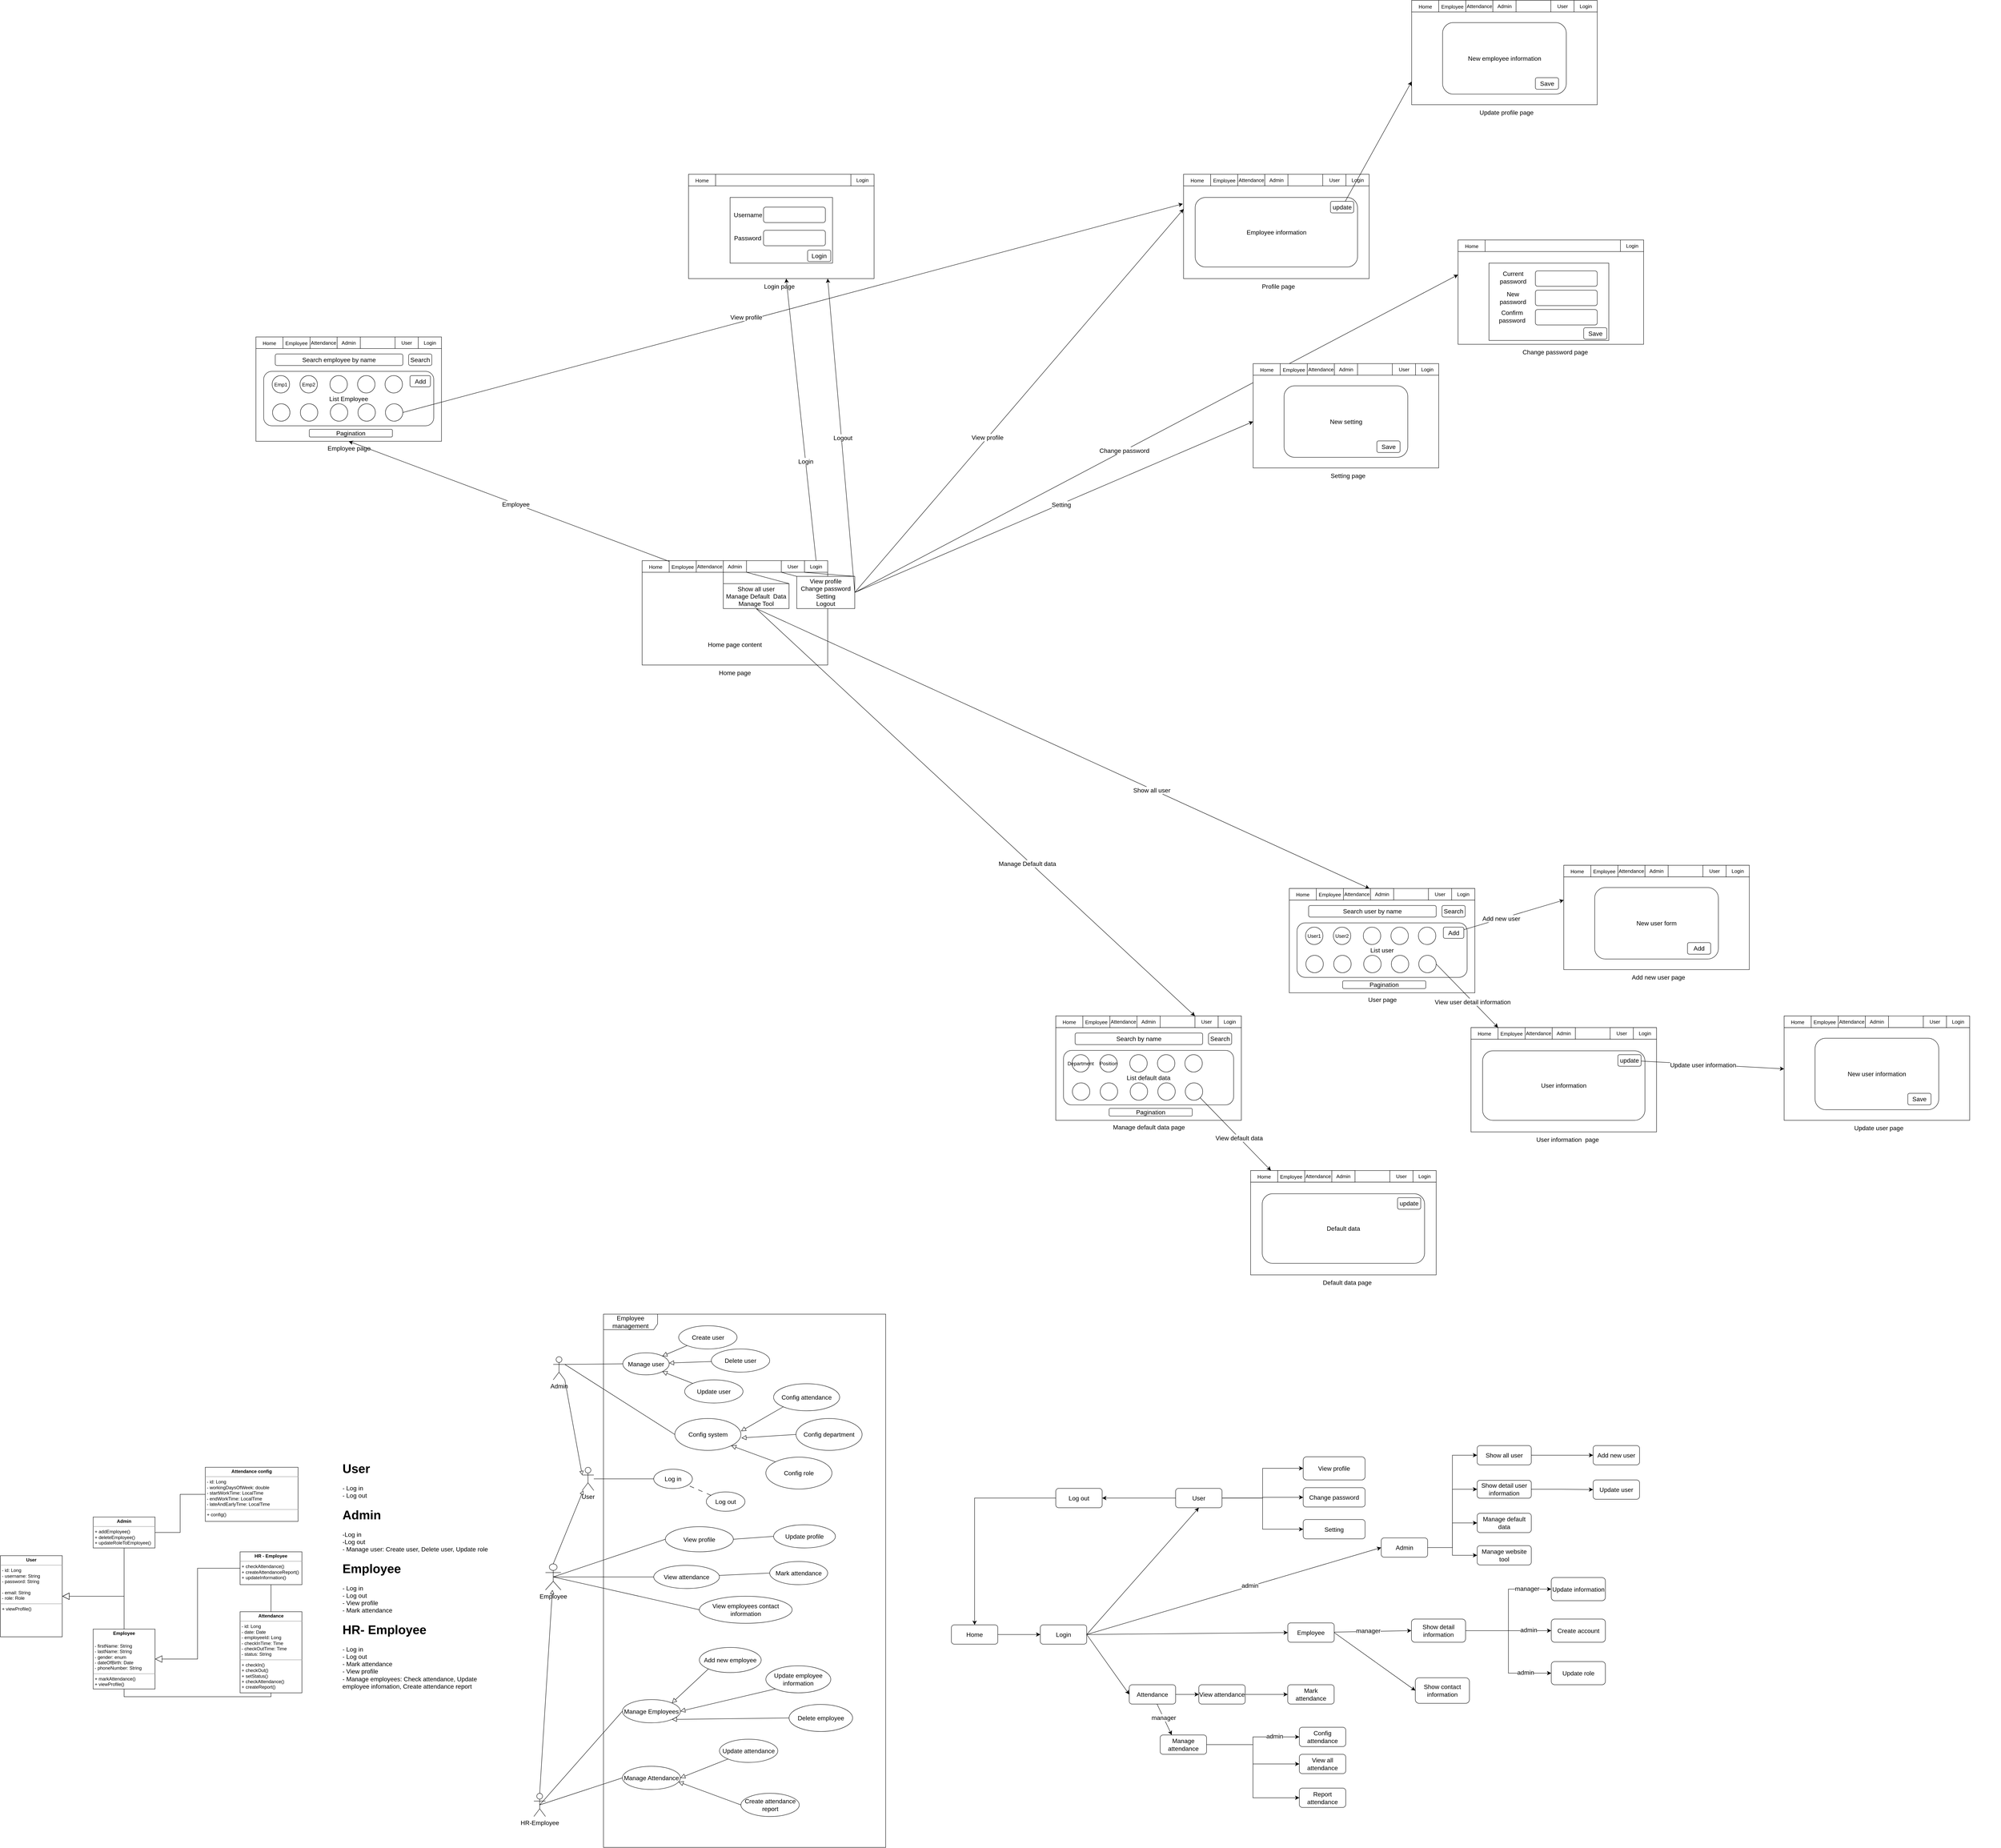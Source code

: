 <mxfile version="21.6.9" type="github">
  <diagram name="Page-1" id="yYdE8fevcW1kotKpUtS1">
    <mxGraphModel dx="3750" dy="4258" grid="1" gridSize="10" guides="1" tooltips="1" connect="1" arrows="1" fold="1" page="0" pageScale="1" pageWidth="850" pageHeight="1100" math="0" shadow="0">
      <root>
        <mxCell id="0" />
        <mxCell id="1" parent="0" />
        <mxCell id="azzmEiPG0c4EjMa-7jpn-20" style="rounded=0;orthogonalLoop=1;jettySize=auto;html=1;entryX=0;entryY=0.333;entryDx=0;entryDy=0;entryPerimeter=0;fontSize=12;startSize=8;endSize=8;endArrow=block;endFill=0;exitX=1;exitY=1;exitDx=0;exitDy=0;exitPerimeter=0;" parent="1" source="azzmEiPG0c4EjMa-7jpn-1" target="azzmEiPG0c4EjMa-7jpn-2" edge="1">
          <mxGeometry relative="1" as="geometry" />
        </mxCell>
        <mxCell id="azzmEiPG0c4EjMa-7jpn-23" style="edgeStyle=none;curved=1;rounded=0;orthogonalLoop=1;jettySize=auto;html=1;exitX=1;exitY=0.333;exitDx=0;exitDy=0;exitPerimeter=0;entryX=0;entryY=0.5;entryDx=0;entryDy=0;fontSize=12;startSize=8;endSize=8;endArrow=none;endFill=0;" parent="1" source="azzmEiPG0c4EjMa-7jpn-1" target="azzmEiPG0c4EjMa-7jpn-22" edge="1">
          <mxGeometry relative="1" as="geometry">
            <mxPoint x="-410" y="633.5" as="sourcePoint" />
          </mxGeometry>
        </mxCell>
        <mxCell id="0ZDP7mP9zb8yZb6EwsvK-36" style="edgeStyle=none;curved=1;rounded=0;orthogonalLoop=1;jettySize=auto;html=1;exitX=1;exitY=0.333;exitDx=0;exitDy=0;exitPerimeter=0;entryX=0;entryY=0.5;entryDx=0;entryDy=0;fontSize=12;startSize=8;endSize=8;endArrow=none;endFill=0;" parent="1" source="azzmEiPG0c4EjMa-7jpn-1" target="0ZDP7mP9zb8yZb6EwsvK-35" edge="1">
          <mxGeometry relative="1" as="geometry" />
        </mxCell>
        <mxCell id="azzmEiPG0c4EjMa-7jpn-1" value="Admin&lt;br&gt;" style="shape=umlActor;verticalLabelPosition=bottom;verticalAlign=top;html=1;outlineConnect=0;fontSize=16;" parent="1" vertex="1">
          <mxGeometry x="-440" y="370" width="30" height="60" as="geometry" />
        </mxCell>
        <mxCell id="azzmEiPG0c4EjMa-7jpn-2" value="User" style="shape=umlActor;verticalLabelPosition=bottom;verticalAlign=top;html=1;outlineConnect=0;fontSize=16;" parent="1" vertex="1">
          <mxGeometry x="-365" y="656.25" width="30" height="60" as="geometry" />
        </mxCell>
        <mxCell id="azzmEiPG0c4EjMa-7jpn-21" style="rounded=0;orthogonalLoop=1;jettySize=auto;html=1;exitX=0.5;exitY=0;exitDx=0;exitDy=0;exitPerimeter=0;fontSize=12;startSize=8;endSize=8;endArrow=block;endFill=0;" parent="1" source="azzmEiPG0c4EjMa-7jpn-5" target="azzmEiPG0c4EjMa-7jpn-2" edge="1">
          <mxGeometry relative="1" as="geometry" />
        </mxCell>
        <mxCell id="0ZDP7mP9zb8yZb6EwsvK-33" style="edgeStyle=none;curved=1;rounded=0;orthogonalLoop=1;jettySize=auto;html=1;exitX=0.5;exitY=0.5;exitDx=0;exitDy=0;exitPerimeter=0;fontSize=12;startSize=8;endSize=8;endArrow=none;endFill=0;" parent="1" source="azzmEiPG0c4EjMa-7jpn-5" target="0ZDP7mP9zb8yZb6EwsvK-32" edge="1">
          <mxGeometry relative="1" as="geometry" />
        </mxCell>
        <mxCell id="iLBCfJWi0I3d8sN683ho-17" style="edgeStyle=none;curved=1;rounded=0;orthogonalLoop=1;jettySize=auto;html=1;exitX=0.5;exitY=0.5;exitDx=0;exitDy=0;exitPerimeter=0;entryX=0;entryY=0.5;entryDx=0;entryDy=0;fontSize=12;startSize=8;endSize=8;endArrow=none;endFill=0;" edge="1" parent="1" source="azzmEiPG0c4EjMa-7jpn-5" target="iLBCfJWi0I3d8sN683ho-16">
          <mxGeometry relative="1" as="geometry" />
        </mxCell>
        <mxCell id="azzmEiPG0c4EjMa-7jpn-5" value="Employee" style="shape=umlActor;verticalLabelPosition=bottom;verticalAlign=top;html=1;outlineConnect=0;fontSize=16;" parent="1" vertex="1">
          <mxGeometry x="-460" y="906.25" width="40" height="67.5" as="geometry" />
        </mxCell>
        <mxCell id="azzmEiPG0c4EjMa-7jpn-19" style="edgeStyle=none;curved=1;rounded=0;orthogonalLoop=1;jettySize=auto;html=1;exitX=0;exitY=0.5;exitDx=0;exitDy=0;fontSize=12;startSize=8;endSize=8;endArrow=none;endFill=0;" parent="1" source="azzmEiPG0c4EjMa-7jpn-10" target="azzmEiPG0c4EjMa-7jpn-2" edge="1">
          <mxGeometry relative="1" as="geometry" />
        </mxCell>
        <mxCell id="azzmEiPG0c4EjMa-7jpn-10" value="Log in" style="ellipse;whiteSpace=wrap;html=1;fontSize=16;" parent="1" vertex="1">
          <mxGeometry x="-180" y="661.25" width="100" height="50" as="geometry" />
        </mxCell>
        <mxCell id="azzmEiPG0c4EjMa-7jpn-17" style="edgeStyle=none;curved=1;rounded=0;orthogonalLoop=1;jettySize=auto;html=1;exitX=0.5;exitY=0;exitDx=0;exitDy=0;exitPerimeter=0;fontSize=12;startSize=8;endSize=8;endArrow=block;endFill=0;" parent="1" source="azzmEiPG0c4EjMa-7jpn-12" target="azzmEiPG0c4EjMa-7jpn-5" edge="1">
          <mxGeometry relative="1" as="geometry">
            <mxPoint x="-357" y="1397.5" as="sourcePoint" />
            <mxPoint x="-357" y="1197.5" as="targetPoint" />
          </mxGeometry>
        </mxCell>
        <mxCell id="iLBCfJWi0I3d8sN683ho-30" style="edgeStyle=none;curved=1;rounded=0;orthogonalLoop=1;jettySize=auto;html=1;exitX=0.5;exitY=0.5;exitDx=0;exitDy=0;exitPerimeter=0;entryX=0;entryY=0.5;entryDx=0;entryDy=0;fontSize=12;startSize=8;endSize=8;endArrow=none;endFill=0;" edge="1" parent="1" source="azzmEiPG0c4EjMa-7jpn-12" target="iLBCfJWi0I3d8sN683ho-23">
          <mxGeometry relative="1" as="geometry" />
        </mxCell>
        <mxCell id="azzmEiPG0c4EjMa-7jpn-12" value="HR-Employee&lt;br&gt;" style="shape=umlActor;verticalLabelPosition=bottom;verticalAlign=top;html=1;outlineConnect=0;fontSize=16;" parent="1" vertex="1">
          <mxGeometry x="-490" y="1500" width="30" height="60" as="geometry" />
        </mxCell>
        <mxCell id="azzmEiPG0c4EjMa-7jpn-13" value="Manage Employees" style="ellipse;whiteSpace=wrap;html=1;fontSize=16;" parent="1" vertex="1">
          <mxGeometry x="-261" y="1257.5" width="150" height="60" as="geometry" />
        </mxCell>
        <mxCell id="azzmEiPG0c4EjMa-7jpn-15" value="" style="endArrow=none;html=1;rounded=0;fontSize=12;startSize=8;endSize=8;curved=1;exitX=0.5;exitY=0.5;exitDx=0;exitDy=0;exitPerimeter=0;entryX=0;entryY=0.5;entryDx=0;entryDy=0;" parent="1" source="azzmEiPG0c4EjMa-7jpn-12" target="azzmEiPG0c4EjMa-7jpn-13" edge="1">
          <mxGeometry width="50" height="50" relative="1" as="geometry">
            <mxPoint x="-291" y="1287.5" as="sourcePoint" />
            <mxPoint x="-241" y="1237.5" as="targetPoint" />
          </mxGeometry>
        </mxCell>
        <mxCell id="azzmEiPG0c4EjMa-7jpn-22" value="Manage user" style="ellipse;whiteSpace=wrap;html=1;fontSize=16;" parent="1" vertex="1">
          <mxGeometry x="-260" y="360" width="120" height="57" as="geometry" />
        </mxCell>
        <mxCell id="azzmEiPG0c4EjMa-7jpn-29" value="Update attendance" style="ellipse;whiteSpace=wrap;html=1;fontSize=16;" parent="1" vertex="1">
          <mxGeometry x="-10" y="1360" width="151" height="60" as="geometry" />
        </mxCell>
        <mxCell id="azzmEiPG0c4EjMa-7jpn-30" style="edgeStyle=none;curved=1;rounded=0;orthogonalLoop=1;jettySize=auto;html=1;exitX=0.5;exitY=1;exitDx=0;exitDy=0;fontSize=12;startSize=8;endSize=8;" parent="1" source="azzmEiPG0c4EjMa-7jpn-13" target="azzmEiPG0c4EjMa-7jpn-13" edge="1">
          <mxGeometry relative="1" as="geometry" />
        </mxCell>
        <mxCell id="azzmEiPG0c4EjMa-7jpn-35" style="edgeStyle=none;curved=1;rounded=0;orthogonalLoop=1;jettySize=auto;html=1;entryX=1;entryY=0.5;entryDx=0;entryDy=0;fontSize=12;startSize=8;endSize=10;endArrow=block;endFill=0;exitX=0;exitY=1;exitDx=0;exitDy=0;" parent="1" source="azzmEiPG0c4EjMa-7jpn-34" target="azzmEiPG0c4EjMa-7jpn-13" edge="1">
          <mxGeometry relative="1" as="geometry" />
        </mxCell>
        <mxCell id="azzmEiPG0c4EjMa-7jpn-34" value="Update employee information" style="ellipse;whiteSpace=wrap;html=1;fontSize=16;" parent="1" vertex="1">
          <mxGeometry x="110" y="1170" width="168" height="70" as="geometry" />
        </mxCell>
        <mxCell id="azzmEiPG0c4EjMa-7jpn-36" value="Create attendance report" style="ellipse;whiteSpace=wrap;html=1;fontSize=16;" parent="1" vertex="1">
          <mxGeometry x="45.5" y="1500" width="151" height="60" as="geometry" />
        </mxCell>
        <mxCell id="azzmEiPG0c4EjMa-7jpn-38" value="Mark attendance" style="ellipse;whiteSpace=wrap;html=1;fontSize=16;" parent="1" vertex="1">
          <mxGeometry x="120" y="900" width="150" height="60" as="geometry" />
        </mxCell>
        <mxCell id="azzmEiPG0c4EjMa-7jpn-48" style="edgeStyle=none;curved=1;rounded=0;orthogonalLoop=1;jettySize=auto;html=1;exitX=0;exitY=1;exitDx=0;exitDy=0;entryX=1;entryY=0;entryDx=0;entryDy=0;fontSize=12;startSize=8;endSize=10;endArrow=block;endFill=0;" parent="1" source="azzmEiPG0c4EjMa-7jpn-44" target="azzmEiPG0c4EjMa-7jpn-22" edge="1">
          <mxGeometry relative="1" as="geometry" />
        </mxCell>
        <mxCell id="azzmEiPG0c4EjMa-7jpn-44" value="Create user" style="ellipse;whiteSpace=wrap;html=1;fontSize=16;" parent="1" vertex="1">
          <mxGeometry x="-115.5" y="290" width="151" height="60" as="geometry" />
        </mxCell>
        <mxCell id="azzmEiPG0c4EjMa-7jpn-49" style="edgeStyle=none;curved=1;rounded=0;orthogonalLoop=1;jettySize=auto;html=1;fontSize=12;startSize=8;endSize=10;endArrow=block;endFill=0;" parent="1" source="azzmEiPG0c4EjMa-7jpn-45" target="azzmEiPG0c4EjMa-7jpn-22" edge="1">
          <mxGeometry relative="1" as="geometry" />
        </mxCell>
        <mxCell id="azzmEiPG0c4EjMa-7jpn-45" value="Delete user" style="ellipse;whiteSpace=wrap;html=1;fontSize=16;" parent="1" vertex="1">
          <mxGeometry x="-31" y="350" width="151" height="60" as="geometry" />
        </mxCell>
        <mxCell id="azzmEiPG0c4EjMa-7jpn-51" style="edgeStyle=none;curved=1;rounded=0;orthogonalLoop=1;jettySize=auto;html=1;fontSize=12;startSize=8;endSize=8;endArrow=none;endFill=0;dashed=1;dashPattern=12 12;" parent="1" source="azzmEiPG0c4EjMa-7jpn-50" target="azzmEiPG0c4EjMa-7jpn-10" edge="1">
          <mxGeometry relative="1" as="geometry" />
        </mxCell>
        <mxCell id="azzmEiPG0c4EjMa-7jpn-50" value="Log out" style="ellipse;whiteSpace=wrap;html=1;fontSize=16;" parent="1" vertex="1">
          <mxGeometry x="-44" y="720" width="100" height="50" as="geometry" />
        </mxCell>
        <mxCell id="azzmEiPG0c4EjMa-7jpn-56" style="edgeStyle=none;curved=1;rounded=0;orthogonalLoop=1;jettySize=auto;html=1;entryX=0.5;entryY=0.5;entryDx=0;entryDy=0;entryPerimeter=0;fontSize=12;startSize=8;endSize=8;endArrow=none;endFill=0;exitX=0;exitY=0.5;exitDx=0;exitDy=0;" parent="1" source="azzmEiPG0c4EjMa-7jpn-55" target="azzmEiPG0c4EjMa-7jpn-5" edge="1">
          <mxGeometry relative="1" as="geometry" />
        </mxCell>
        <mxCell id="iLBCfJWi0I3d8sN683ho-14" style="edgeStyle=none;curved=1;rounded=0;orthogonalLoop=1;jettySize=auto;html=1;exitX=1;exitY=0.5;exitDx=0;exitDy=0;entryX=0;entryY=0.5;entryDx=0;entryDy=0;fontSize=12;startSize=8;endSize=8;endArrow=none;endFill=0;" edge="1" parent="1" source="azzmEiPG0c4EjMa-7jpn-55" target="iLBCfJWi0I3d8sN683ho-13">
          <mxGeometry relative="1" as="geometry" />
        </mxCell>
        <mxCell id="azzmEiPG0c4EjMa-7jpn-55" value="View profile" style="ellipse;whiteSpace=wrap;html=1;fontSize=16;" parent="1" vertex="1">
          <mxGeometry x="-150" y="810" width="176" height="65" as="geometry" />
        </mxCell>
        <mxCell id="azzmEiPG0c4EjMa-7jpn-58" style="edgeStyle=none;curved=1;rounded=0;orthogonalLoop=1;jettySize=auto;html=1;entryX=1;entryY=1;entryDx=0;entryDy=0;fontSize=12;startSize=8;endSize=10;endArrow=block;endFill=0;" parent="1" source="azzmEiPG0c4EjMa-7jpn-57" target="azzmEiPG0c4EjMa-7jpn-22" edge="1">
          <mxGeometry relative="1" as="geometry" />
        </mxCell>
        <mxCell id="azzmEiPG0c4EjMa-7jpn-57" value="Update user" style="ellipse;whiteSpace=wrap;html=1;fontSize=16;" parent="1" vertex="1">
          <mxGeometry x="-100" y="430" width="151" height="60" as="geometry" />
        </mxCell>
        <mxCell id="azzmEiPG0c4EjMa-7jpn-60" value="Employee management" style="shape=umlFrame;whiteSpace=wrap;html=1;pointerEvents=0;fontSize=16;width=140;height=40;" parent="1" vertex="1">
          <mxGeometry x="-310" y="260" width="730" height="1380" as="geometry" />
        </mxCell>
        <mxCell id="azzmEiPG0c4EjMa-7jpn-63" value="&lt;h1 style=&quot;border-color: var(--border-color);&quot;&gt;User&lt;/h1&gt;&lt;div&gt;- Log in&lt;/div&gt;&lt;div&gt;- Log out&lt;/div&gt;&lt;h1&gt;Admin&lt;/h1&gt;&lt;div&gt;-Log in&lt;/div&gt;&lt;div&gt;-Log out&lt;/div&gt;&lt;div&gt;- Manage user: Create user, Delete user, Update role&lt;br&gt;&lt;h1 style=&quot;border-color: var(--border-color);&quot;&gt;Employee&lt;/h1&gt;&lt;/div&gt;&lt;div&gt;- Log in&lt;/div&gt;&lt;div&gt;- Log out&lt;/div&gt;&lt;div&gt;- View profile&lt;/div&gt;&lt;div&gt;- Mark attendance&lt;/div&gt;&lt;div&gt;&lt;h1 style=&quot;border-color: var(--border-color);&quot;&gt;HR- Employee&lt;/h1&gt;&lt;/div&gt;&lt;div&gt;- Log in&lt;/div&gt;&lt;div&gt;- Log out&lt;/div&gt;&lt;div&gt;- Mark attendance&lt;/div&gt;&lt;div&gt;- View profile&lt;/div&gt;&lt;div&gt;- Manage employees: Check attendance, Update employee infomation, Create attendance report&lt;/div&gt;" style="text;html=1;strokeColor=none;fillColor=none;spacing=5;spacingTop=-20;whiteSpace=wrap;overflow=hidden;rounded=0;fontSize=16;" parent="1" vertex="1">
          <mxGeometry x="-990" y="630" width="410" height="620" as="geometry" />
        </mxCell>
        <mxCell id="0ZDP7mP9zb8yZb6EwsvK-1" value="&lt;p style=&quot;margin:0px;margin-top:4px;text-align:center;&quot;&gt;&lt;b&gt;User&lt;/b&gt;&lt;/p&gt;&lt;hr size=&quot;1&quot;&gt;&lt;p style=&quot;margin:0px;margin-left:4px;&quot;&gt;- id: Long&lt;/p&gt;&lt;p style=&quot;margin:0px;margin-left:4px;&quot;&gt;- username: String&lt;/p&gt;&lt;p style=&quot;margin:0px;margin-left:4px;&quot;&gt;- password: String&lt;/p&gt;&lt;p style=&quot;margin:0px;margin-left:4px;&quot;&gt;&lt;br&gt;&lt;/p&gt;&lt;p style=&quot;margin:0px;margin-left:4px;&quot;&gt;- email: String&lt;/p&gt;&lt;p style=&quot;margin:0px;margin-left:4px;&quot;&gt;- role: Role&lt;/p&gt;&lt;hr size=&quot;1&quot;&gt;&lt;p style=&quot;margin:0px;margin-left:4px;&quot;&gt;+ viewProfile()&lt;/p&gt;" style="verticalAlign=top;align=left;overflow=fill;fontSize=12;fontFamily=Helvetica;html=1;whiteSpace=wrap;" parent="1" vertex="1">
          <mxGeometry x="-1870" y="885" width="160" height="210" as="geometry" />
        </mxCell>
        <mxCell id="0ZDP7mP9zb8yZb6EwsvK-38" style="edgeStyle=orthogonalEdgeStyle;rounded=0;orthogonalLoop=1;jettySize=auto;html=1;exitX=1;exitY=0.5;exitDx=0;exitDy=0;entryX=0;entryY=0.5;entryDx=0;entryDy=0;fontSize=12;startSize=8;endSize=8;endArrow=none;endFill=0;" parent="1" source="0ZDP7mP9zb8yZb6EwsvK-2" target="0ZDP7mP9zb8yZb6EwsvK-37" edge="1">
          <mxGeometry relative="1" as="geometry" />
        </mxCell>
        <mxCell id="0ZDP7mP9zb8yZb6EwsvK-2" value="&lt;p style=&quot;margin:0px;margin-top:4px;text-align:center;&quot;&gt;&lt;b&gt;Admin&lt;/b&gt;&lt;/p&gt;&lt;hr size=&quot;1&quot;&gt;&lt;p style=&quot;margin:0px;margin-left:4px;&quot;&gt;+ addEmployee()&lt;/p&gt;&lt;p style=&quot;margin:0px;margin-left:4px;&quot;&gt;+ deleteEmployee()&lt;br&gt;&lt;/p&gt;&lt;p style=&quot;margin:0px;margin-left:4px;&quot;&gt;+ updateRoleToEmployee()&lt;br&gt;&lt;/p&gt;" style="verticalAlign=top;align=left;overflow=fill;fontSize=12;fontFamily=Helvetica;html=1;whiteSpace=wrap;" parent="1" vertex="1">
          <mxGeometry x="-1630" y="785" width="160" height="80" as="geometry" />
        </mxCell>
        <mxCell id="0ZDP7mP9zb8yZb6EwsvK-3" value="&lt;p style=&quot;margin:0px;margin-top:4px;text-align:center;&quot;&gt;&lt;b&gt;Employee&lt;/b&gt;&lt;/p&gt;&lt;p style=&quot;margin:0px;margin-top:4px;text-align:center;&quot;&gt;&lt;b&gt;&lt;br&gt;&lt;/b&gt;&lt;/p&gt;&lt;p style=&quot;border-color: var(--border-color); margin: 0px 0px 0px 4px;&quot;&gt;- firstName: String&lt;/p&gt;&lt;p style=&quot;border-color: var(--border-color); margin: 0px 0px 0px 4px;&quot;&gt;- lastName: String&lt;/p&gt;&lt;p style=&quot;border-color: var(--border-color); margin: 0px 0px 0px 4px;&quot;&gt;- gender: enum&lt;/p&gt;&lt;p style=&quot;border-color: var(--border-color); margin: 0px 0px 0px 4px;&quot;&gt;- dateOfBirth: Date&lt;/p&gt;&lt;p style=&quot;border-color: var(--border-color); margin: 0px 0px 0px 4px;&quot;&gt;- phoneNumber: String&lt;/p&gt;&lt;hr size=&quot;1&quot;&gt;&lt;p style=&quot;margin:0px;margin-left:4px;&quot;&gt;+ markAttendance()&lt;/p&gt;&lt;p style=&quot;margin:0px;margin-left:4px;&quot;&gt;+ viewProfile()&lt;/p&gt;" style="verticalAlign=top;align=left;overflow=fill;fontSize=12;fontFamily=Helvetica;html=1;whiteSpace=wrap;" parent="1" vertex="1">
          <mxGeometry x="-1630" y="1075" width="160" height="155" as="geometry" />
        </mxCell>
        <mxCell id="0ZDP7mP9zb8yZb6EwsvK-4" value="&lt;p style=&quot;margin:0px;margin-top:4px;text-align:center;&quot;&gt;&lt;b&gt;HR - Employee&lt;/b&gt;&lt;/p&gt;&lt;hr size=&quot;1&quot;&gt;&lt;p style=&quot;margin:0px;margin-left:4px;&quot;&gt;&lt;span style=&quot;background-color: initial;&quot;&gt;+ checkAttendance()&lt;/span&gt;&lt;br&gt;&lt;/p&gt;&lt;p style=&quot;margin:0px;margin-left:4px;&quot;&gt;+ createAttendanceReport()&lt;/p&gt;&lt;p style=&quot;margin:0px;margin-left:4px;&quot;&gt;+ updateInformation()&lt;/p&gt;" style="verticalAlign=top;align=left;overflow=fill;fontSize=12;fontFamily=Helvetica;html=1;whiteSpace=wrap;" parent="1" vertex="1">
          <mxGeometry x="-1250" y="875" width="160" height="85" as="geometry" />
        </mxCell>
        <mxCell id="0ZDP7mP9zb8yZb6EwsvK-5" value="&lt;p style=&quot;margin:0px;margin-top:4px;text-align:center;&quot;&gt;&lt;b&gt;Attendance&lt;/b&gt;&lt;/p&gt;&lt;hr size=&quot;1&quot;&gt;&lt;p style=&quot;margin:0px;margin-left:4px;&quot;&gt;- id: Long&lt;/p&gt;&lt;p style=&quot;margin:0px;margin-left:4px;&quot;&gt;- date: Date&lt;/p&gt;&lt;p style=&quot;margin:0px;margin-left:4px;&quot;&gt;- employeeId: Long&lt;/p&gt;&lt;p style=&quot;margin:0px;margin-left:4px;&quot;&gt;- checkInTime: Time&lt;/p&gt;&lt;p style=&quot;margin:0px;margin-left:4px;&quot;&gt;- checkOutTime: Time&lt;/p&gt;&lt;p style=&quot;margin:0px;margin-left:4px;&quot;&gt;- status: String&lt;/p&gt;&lt;hr size=&quot;1&quot;&gt;&lt;p style=&quot;margin:0px;margin-left:4px;&quot;&gt;+ checkIn()&lt;/p&gt;&lt;p style=&quot;margin:0px;margin-left:4px;&quot;&gt;+ checkOut()&lt;/p&gt;&lt;p style=&quot;margin:0px;margin-left:4px;&quot;&gt;+ setStatus()&lt;/p&gt;&lt;p style=&quot;margin:0px;margin-left:4px;&quot;&gt;+ checkAttendance()&lt;/p&gt;&lt;p style=&quot;margin:0px;margin-left:4px;&quot;&gt;+ createReport()&lt;/p&gt;" style="verticalAlign=top;align=left;overflow=fill;fontSize=12;fontFamily=Helvetica;html=1;whiteSpace=wrap;" parent="1" vertex="1">
          <mxGeometry x="-1250" y="1030" width="160" height="210" as="geometry" />
        </mxCell>
        <mxCell id="0ZDP7mP9zb8yZb6EwsvK-24" value="" style="endArrow=block;endSize=16;endFill=0;html=1;rounded=0;fontSize=12;exitX=0.5;exitY=1;exitDx=0;exitDy=0;entryX=1;entryY=0.5;entryDx=0;entryDy=0;edgeStyle=orthogonalEdgeStyle;" parent="1" source="0ZDP7mP9zb8yZb6EwsvK-2" target="0ZDP7mP9zb8yZb6EwsvK-1" edge="1">
          <mxGeometry width="160" relative="1" as="geometry">
            <mxPoint x="-1280" y="925" as="sourcePoint" />
            <mxPoint x="-1420" y="815" as="targetPoint" />
          </mxGeometry>
        </mxCell>
        <mxCell id="0ZDP7mP9zb8yZb6EwsvK-25" value="" style="endArrow=block;endSize=16;endFill=0;html=1;rounded=0;fontSize=12;exitX=0.5;exitY=0;exitDx=0;exitDy=0;entryX=1;entryY=0.5;entryDx=0;entryDy=0;edgeStyle=orthogonalEdgeStyle;" parent="1" source="0ZDP7mP9zb8yZb6EwsvK-3" target="0ZDP7mP9zb8yZb6EwsvK-1" edge="1">
          <mxGeometry width="160" relative="1" as="geometry">
            <mxPoint x="-1560" y="945" as="sourcePoint" />
            <mxPoint x="-1680" y="1045" as="targetPoint" />
          </mxGeometry>
        </mxCell>
        <mxCell id="0ZDP7mP9zb8yZb6EwsvK-28" value="" style="endArrow=block;endSize=16;endFill=0;html=1;rounded=0;fontSize=12;exitX=0;exitY=0.5;exitDx=0;exitDy=0;entryX=1;entryY=0.5;entryDx=0;entryDy=0;edgeStyle=orthogonalEdgeStyle;" parent="1" source="0ZDP7mP9zb8yZb6EwsvK-4" target="0ZDP7mP9zb8yZb6EwsvK-3" edge="1">
          <mxGeometry width="160" relative="1" as="geometry">
            <mxPoint x="-1250" y="950" as="sourcePoint" />
            <mxPoint x="-1250" y="875" as="targetPoint" />
          </mxGeometry>
        </mxCell>
        <mxCell id="0ZDP7mP9zb8yZb6EwsvK-30" value="" style="endArrow=none;endFill=0;endSize=12;html=1;rounded=0;fontSize=12;entryX=0.5;entryY=1;entryDx=0;entryDy=0;exitX=0.5;exitY=1;exitDx=0;exitDy=0;edgeStyle=orthogonalEdgeStyle;" parent="1" source="0ZDP7mP9zb8yZb6EwsvK-5" target="0ZDP7mP9zb8yZb6EwsvK-3" edge="1">
          <mxGeometry width="160" relative="1" as="geometry">
            <mxPoint x="-1380" y="1115" as="sourcePoint" />
            <mxPoint x="-1220" y="1115" as="targetPoint" />
          </mxGeometry>
        </mxCell>
        <mxCell id="0ZDP7mP9zb8yZb6EwsvK-31" value="" style="endArrow=none;endFill=0;endSize=12;html=1;rounded=0;fontSize=12;entryX=0.5;entryY=1;entryDx=0;entryDy=0;edgeStyle=orthogonalEdgeStyle;" parent="1" source="0ZDP7mP9zb8yZb6EwsvK-5" target="0ZDP7mP9zb8yZb6EwsvK-4" edge="1">
          <mxGeometry width="160" relative="1" as="geometry">
            <mxPoint x="-1100" y="1210" as="sourcePoint" />
            <mxPoint x="-1130" y="1105" as="targetPoint" />
          </mxGeometry>
        </mxCell>
        <mxCell id="iLBCfJWi0I3d8sN683ho-15" style="edgeStyle=none;curved=1;rounded=0;orthogonalLoop=1;jettySize=auto;html=1;entryX=0;entryY=0.5;entryDx=0;entryDy=0;fontSize=12;startSize=8;endSize=8;endArrow=none;endFill=0;" edge="1" parent="1" source="0ZDP7mP9zb8yZb6EwsvK-32" target="azzmEiPG0c4EjMa-7jpn-38">
          <mxGeometry relative="1" as="geometry" />
        </mxCell>
        <mxCell id="0ZDP7mP9zb8yZb6EwsvK-32" value="View attendance" style="ellipse;whiteSpace=wrap;html=1;fontSize=16;" parent="1" vertex="1">
          <mxGeometry x="-180" y="910" width="170" height="60" as="geometry" />
        </mxCell>
        <mxCell id="0ZDP7mP9zb8yZb6EwsvK-35" value="Config system" style="ellipse;whiteSpace=wrap;html=1;fontSize=16;" parent="1" vertex="1">
          <mxGeometry x="-125.5" y="530" width="171" height="82.5" as="geometry" />
        </mxCell>
        <mxCell id="0ZDP7mP9zb8yZb6EwsvK-37" value="&lt;p style=&quot;margin:0px;margin-top:4px;text-align:center;&quot;&gt;&lt;b&gt;Attendance config&lt;/b&gt;&lt;/p&gt;&lt;hr size=&quot;1&quot;&gt;&lt;p style=&quot;margin:0px;margin-left:4px;&quot;&gt;- id: Long&lt;/p&gt;&lt;p style=&quot;margin:0px;margin-left:4px;&quot;&gt;- workingDaysOfWeek: double&lt;/p&gt;&lt;p style=&quot;margin:0px;margin-left:4px;&quot;&gt;&lt;span style=&quot;background-color: initial;&quot;&gt;- startWorkTime: LocalTime&lt;/span&gt;&lt;br&gt;&lt;/p&gt;&lt;p style=&quot;border-color: var(--border-color); margin: 0px 0px 0px 4px;&quot;&gt;- endWorkTime: LocalTime&lt;/p&gt;&lt;p style=&quot;border-color: var(--border-color); margin: 0px 0px 0px 4px;&quot;&gt;- lateAndEarlyTime: LocalTime&lt;/p&gt;&lt;hr size=&quot;1&quot;&gt;&lt;p style=&quot;margin:0px;margin-left:4px;&quot;&gt;+ config()&lt;/p&gt;" style="verticalAlign=top;align=left;overflow=fill;fontSize=12;fontFamily=Helvetica;html=1;whiteSpace=wrap;" parent="1" vertex="1">
          <mxGeometry x="-1340" y="656.25" width="240" height="140" as="geometry" />
        </mxCell>
        <mxCell id="iLBCfJWi0I3d8sN683ho-5" value="Config attendance" style="ellipse;whiteSpace=wrap;html=1;fontSize=16;" vertex="1" parent="1">
          <mxGeometry x="130" y="440" width="171" height="70" as="geometry" />
        </mxCell>
        <mxCell id="iLBCfJWi0I3d8sN683ho-6" style="edgeStyle=none;curved=1;rounded=0;orthogonalLoop=1;jettySize=auto;html=1;entryX=1.003;entryY=0.395;entryDx=0;entryDy=0;fontSize=12;startSize=8;endSize=10;endArrow=block;endFill=0;exitX=0;exitY=1;exitDx=0;exitDy=0;entryPerimeter=0;" edge="1" parent="1" source="iLBCfJWi0I3d8sN683ho-5" target="0ZDP7mP9zb8yZb6EwsvK-35">
          <mxGeometry relative="1" as="geometry">
            <mxPoint x="-69" y="449" as="sourcePoint" />
            <mxPoint x="-147" y="419" as="targetPoint" />
          </mxGeometry>
        </mxCell>
        <mxCell id="iLBCfJWi0I3d8sN683ho-7" value="Config department" style="ellipse;whiteSpace=wrap;html=1;fontSize=16;" vertex="1" parent="1">
          <mxGeometry x="188" y="530" width="171" height="82.5" as="geometry" />
        </mxCell>
        <mxCell id="iLBCfJWi0I3d8sN683ho-8" style="edgeStyle=none;curved=1;rounded=0;orthogonalLoop=1;jettySize=auto;html=1;entryX=1.008;entryY=0.61;entryDx=0;entryDy=0;fontSize=12;startSize=8;endSize=10;endArrow=block;endFill=0;exitX=0;exitY=0.5;exitDx=0;exitDy=0;entryPerimeter=0;" edge="1" parent="1" source="iLBCfJWi0I3d8sN683ho-7" target="0ZDP7mP9zb8yZb6EwsvK-35">
          <mxGeometry relative="1" as="geometry">
            <mxPoint x="165" y="510" as="sourcePoint" />
            <mxPoint x="56" y="573" as="targetPoint" />
          </mxGeometry>
        </mxCell>
        <mxCell id="iLBCfJWi0I3d8sN683ho-9" value="Config role" style="ellipse;whiteSpace=wrap;html=1;fontSize=16;" vertex="1" parent="1">
          <mxGeometry x="110" y="630" width="171" height="82.5" as="geometry" />
        </mxCell>
        <mxCell id="iLBCfJWi0I3d8sN683ho-10" style="edgeStyle=none;curved=1;rounded=0;orthogonalLoop=1;jettySize=auto;html=1;entryX=1;entryY=1;entryDx=0;entryDy=0;fontSize=12;startSize=8;endSize=10;endArrow=block;endFill=0;exitX=0;exitY=0;exitDx=0;exitDy=0;" edge="1" parent="1" source="iLBCfJWi0I3d8sN683ho-9" target="0ZDP7mP9zb8yZb6EwsvK-35">
          <mxGeometry relative="1" as="geometry">
            <mxPoint x="198" y="581" as="sourcePoint" />
            <mxPoint x="57" y="590" as="targetPoint" />
          </mxGeometry>
        </mxCell>
        <mxCell id="iLBCfJWi0I3d8sN683ho-13" value="Update profile" style="ellipse;whiteSpace=wrap;html=1;fontSize=16;" vertex="1" parent="1">
          <mxGeometry x="130" y="805" width="160" height="60" as="geometry" />
        </mxCell>
        <mxCell id="iLBCfJWi0I3d8sN683ho-16" value="View employees contact information" style="ellipse;whiteSpace=wrap;html=1;fontSize=16;" vertex="1" parent="1">
          <mxGeometry x="-62" y="990" width="240" height="70" as="geometry" />
        </mxCell>
        <mxCell id="iLBCfJWi0I3d8sN683ho-18" value="Add new employee" style="ellipse;whiteSpace=wrap;html=1;fontSize=16;" vertex="1" parent="1">
          <mxGeometry x="-62" y="1122.5" width="160" height="65" as="geometry" />
        </mxCell>
        <mxCell id="iLBCfJWi0I3d8sN683ho-19" style="edgeStyle=none;curved=1;rounded=0;orthogonalLoop=1;jettySize=auto;html=1;entryX=1;entryY=0;entryDx=0;entryDy=0;fontSize=12;startSize=8;endSize=10;endArrow=block;endFill=0;exitX=0;exitY=1;exitDx=0;exitDy=0;" edge="1" parent="1" source="iLBCfJWi0I3d8sN683ho-18" target="azzmEiPG0c4EjMa-7jpn-13">
          <mxGeometry relative="1" as="geometry">
            <mxPoint x="-27.5" y="1212" as="sourcePoint" />
            <mxPoint x="-162.5" y="1240" as="targetPoint" />
          </mxGeometry>
        </mxCell>
        <mxCell id="iLBCfJWi0I3d8sN683ho-21" value="Delete employee" style="ellipse;whiteSpace=wrap;html=1;fontSize=16;" vertex="1" parent="1">
          <mxGeometry x="170" y="1270" width="164.5" height="70" as="geometry" />
        </mxCell>
        <mxCell id="iLBCfJWi0I3d8sN683ho-22" style="edgeStyle=none;curved=1;rounded=0;orthogonalLoop=1;jettySize=auto;html=1;entryX=1;entryY=1;entryDx=0;entryDy=0;fontSize=12;startSize=8;endSize=10;endArrow=block;endFill=0;exitX=0;exitY=0.5;exitDx=0;exitDy=0;" edge="1" parent="1" source="iLBCfJWi0I3d8sN683ho-21" target="azzmEiPG0c4EjMa-7jpn-13">
          <mxGeometry relative="1" as="geometry">
            <mxPoint x="114" y="1257" as="sourcePoint" />
            <mxPoint x="-101" y="1298" as="targetPoint" />
          </mxGeometry>
        </mxCell>
        <mxCell id="iLBCfJWi0I3d8sN683ho-23" value="Manage Attendance" style="ellipse;whiteSpace=wrap;html=1;fontSize=16;" vertex="1" parent="1">
          <mxGeometry x="-261" y="1430" width="150" height="60" as="geometry" />
        </mxCell>
        <mxCell id="iLBCfJWi0I3d8sN683ho-25" style="edgeStyle=none;curved=1;rounded=0;orthogonalLoop=1;jettySize=auto;html=1;entryX=1;entryY=0.5;entryDx=0;entryDy=0;fontSize=12;startSize=8;endSize=10;endArrow=block;endFill=0;exitX=0;exitY=1;exitDx=0;exitDy=0;" edge="1" parent="1" source="azzmEiPG0c4EjMa-7jpn-29" target="iLBCfJWi0I3d8sN683ho-23">
          <mxGeometry relative="1" as="geometry">
            <mxPoint x="-44" y="1390" as="sourcePoint" />
            <mxPoint x="-138" y="1478" as="targetPoint" />
          </mxGeometry>
        </mxCell>
        <mxCell id="iLBCfJWi0I3d8sN683ho-28" style="edgeStyle=none;curved=1;rounded=0;orthogonalLoop=1;jettySize=auto;html=1;entryX=0.968;entryY=0.674;entryDx=0;entryDy=0;fontSize=12;startSize=8;endSize=10;endArrow=block;endFill=0;exitX=0;exitY=0.5;exitDx=0;exitDy=0;entryPerimeter=0;" edge="1" parent="1" source="azzmEiPG0c4EjMa-7jpn-36" target="iLBCfJWi0I3d8sN683ho-23">
          <mxGeometry relative="1" as="geometry">
            <mxPoint x="22" y="1421" as="sourcePoint" />
            <mxPoint x="-101" y="1470" as="targetPoint" />
          </mxGeometry>
        </mxCell>
        <mxCell id="iLBCfJWi0I3d8sN683ho-90" style="edgeStyle=none;curved=1;rounded=0;orthogonalLoop=1;jettySize=auto;html=1;entryX=0;entryY=0.5;entryDx=0;entryDy=0;fontSize=12;startSize=8;endSize=8;exitX=1;exitY=0.5;exitDx=0;exitDy=0;" edge="1" parent="1" source="iLBCfJWi0I3d8sN683ho-83" target="iLBCfJWi0I3d8sN683ho-85">
          <mxGeometry relative="1" as="geometry" />
        </mxCell>
        <mxCell id="iLBCfJWi0I3d8sN683ho-114" style="edgeStyle=none;curved=1;rounded=0;orthogonalLoop=1;jettySize=auto;html=1;exitX=1;exitY=0.5;exitDx=0;exitDy=0;entryX=0.5;entryY=1;entryDx=0;entryDy=0;fontSize=12;startSize=8;endSize=8;" edge="1" parent="1" source="iLBCfJWi0I3d8sN683ho-83" target="iLBCfJWi0I3d8sN683ho-113">
          <mxGeometry relative="1" as="geometry" />
        </mxCell>
        <mxCell id="iLBCfJWi0I3d8sN683ho-131" style="edgeStyle=none;curved=1;rounded=0;orthogonalLoop=1;jettySize=auto;html=1;entryX=0;entryY=0.5;entryDx=0;entryDy=0;fontSize=12;startSize=8;endSize=8;exitX=1;exitY=0.5;exitDx=0;exitDy=0;" edge="1" parent="1" source="iLBCfJWi0I3d8sN683ho-83" target="iLBCfJWi0I3d8sN683ho-87">
          <mxGeometry relative="1" as="geometry" />
        </mxCell>
        <mxCell id="iLBCfJWi0I3d8sN683ho-132" value="admin" style="edgeLabel;html=1;align=center;verticalAlign=middle;resizable=0;points=[];fontSize=16;" vertex="1" connectable="0" parent="iLBCfJWi0I3d8sN683ho-131">
          <mxGeometry x="0.106" y="1" relative="1" as="geometry">
            <mxPoint x="1" y="-2" as="offset" />
          </mxGeometry>
        </mxCell>
        <mxCell id="iLBCfJWi0I3d8sN683ho-173" style="edgeStyle=none;curved=1;rounded=0;orthogonalLoop=1;jettySize=auto;html=1;entryX=0;entryY=0.5;entryDx=0;entryDy=0;fontSize=12;startSize=8;endSize=8;exitX=1;exitY=0.5;exitDx=0;exitDy=0;" edge="1" parent="1" source="iLBCfJWi0I3d8sN683ho-83" target="iLBCfJWi0I3d8sN683ho-156">
          <mxGeometry relative="1" as="geometry" />
        </mxCell>
        <mxCell id="iLBCfJWi0I3d8sN683ho-83" value="Login" style="rounded=1;whiteSpace=wrap;html=1;fontSize=16;" vertex="1" parent="1">
          <mxGeometry x="820" y="1064" width="120" height="50" as="geometry" />
        </mxCell>
        <mxCell id="iLBCfJWi0I3d8sN683ho-145" style="edgeStyle=none;curved=1;rounded=0;orthogonalLoop=1;jettySize=auto;html=1;fontSize=12;startSize=8;endSize=8;" edge="1" parent="1" source="iLBCfJWi0I3d8sN683ho-84" target="iLBCfJWi0I3d8sN683ho-83">
          <mxGeometry relative="1" as="geometry" />
        </mxCell>
        <mxCell id="iLBCfJWi0I3d8sN683ho-84" value="Home" style="rounded=1;whiteSpace=wrap;html=1;fontSize=16;" vertex="1" parent="1">
          <mxGeometry x="590" y="1064" width="120" height="50" as="geometry" />
        </mxCell>
        <mxCell id="iLBCfJWi0I3d8sN683ho-96" style="edgeStyle=none;curved=1;rounded=0;orthogonalLoop=1;jettySize=auto;html=1;entryX=0;entryY=0.5;entryDx=0;entryDy=0;fontSize=12;startSize=8;endSize=8;exitX=1;exitY=0.5;exitDx=0;exitDy=0;" edge="1" parent="1" source="iLBCfJWi0I3d8sN683ho-85" target="iLBCfJWi0I3d8sN683ho-91">
          <mxGeometry relative="1" as="geometry" />
        </mxCell>
        <mxCell id="iLBCfJWi0I3d8sN683ho-98" style="edgeStyle=none;curved=1;rounded=0;orthogonalLoop=1;jettySize=auto;html=1;entryX=0;entryY=0.5;entryDx=0;entryDy=0;fontSize=12;startSize=8;endSize=8;" edge="1" parent="1" source="iLBCfJWi0I3d8sN683ho-85" target="iLBCfJWi0I3d8sN683ho-92">
          <mxGeometry relative="1" as="geometry" />
        </mxCell>
        <mxCell id="iLBCfJWi0I3d8sN683ho-100" value="manager" style="edgeLabel;html=1;align=center;verticalAlign=middle;resizable=0;points=[];fontSize=16;" vertex="1" connectable="0" parent="iLBCfJWi0I3d8sN683ho-98">
          <mxGeometry x="-0.265" y="-3" relative="1" as="geometry">
            <mxPoint x="14" y="-6" as="offset" />
          </mxGeometry>
        </mxCell>
        <mxCell id="iLBCfJWi0I3d8sN683ho-85" value="Employee" style="rounded=1;whiteSpace=wrap;html=1;fontSize=16;" vertex="1" parent="1">
          <mxGeometry x="1460.19" y="1059" width="120" height="50" as="geometry" />
        </mxCell>
        <mxCell id="iLBCfJWi0I3d8sN683ho-86" value="Manage default data" style="rounded=1;whiteSpace=wrap;html=1;fontSize=16;" vertex="1" parent="1">
          <mxGeometry x="1950" y="775.25" width="140" height="50" as="geometry" />
        </mxCell>
        <mxCell id="iLBCfJWi0I3d8sN683ho-140" style="edgeStyle=orthogonalEdgeStyle;rounded=0;orthogonalLoop=1;jettySize=auto;html=1;entryX=0;entryY=0.5;entryDx=0;entryDy=0;fontSize=12;startSize=8;endSize=8;" edge="1" parent="1" source="iLBCfJWi0I3d8sN683ho-87" target="iLBCfJWi0I3d8sN683ho-133">
          <mxGeometry relative="1" as="geometry" />
        </mxCell>
        <mxCell id="iLBCfJWi0I3d8sN683ho-147" style="edgeStyle=orthogonalEdgeStyle;rounded=0;orthogonalLoop=1;jettySize=auto;html=1;entryX=0;entryY=0.5;entryDx=0;entryDy=0;fontSize=12;startSize=8;endSize=8;" edge="1" parent="1" source="iLBCfJWi0I3d8sN683ho-87" target="iLBCfJWi0I3d8sN683ho-137">
          <mxGeometry relative="1" as="geometry" />
        </mxCell>
        <mxCell id="iLBCfJWi0I3d8sN683ho-154" style="edgeStyle=orthogonalEdgeStyle;rounded=0;orthogonalLoop=1;jettySize=auto;html=1;entryX=0;entryY=0.5;entryDx=0;entryDy=0;fontSize=12;startSize=8;endSize=8;exitX=1;exitY=0.5;exitDx=0;exitDy=0;" edge="1" parent="1" source="iLBCfJWi0I3d8sN683ho-87" target="iLBCfJWi0I3d8sN683ho-86">
          <mxGeometry relative="1" as="geometry" />
        </mxCell>
        <mxCell id="iLBCfJWi0I3d8sN683ho-155" style="edgeStyle=orthogonalEdgeStyle;rounded=0;orthogonalLoop=1;jettySize=auto;html=1;entryX=0;entryY=0.5;entryDx=0;entryDy=0;fontSize=12;startSize=8;endSize=8;exitX=1;exitY=0.5;exitDx=0;exitDy=0;" edge="1" parent="1" source="iLBCfJWi0I3d8sN683ho-87" target="iLBCfJWi0I3d8sN683ho-153">
          <mxGeometry relative="1" as="geometry">
            <mxPoint x="1880" y="929" as="sourcePoint" />
          </mxGeometry>
        </mxCell>
        <mxCell id="iLBCfJWi0I3d8sN683ho-87" value="Admin" style="rounded=1;whiteSpace=wrap;html=1;fontSize=16;" vertex="1" parent="1">
          <mxGeometry x="1701.86" y="839" width="120" height="50" as="geometry" />
        </mxCell>
        <mxCell id="iLBCfJWi0I3d8sN683ho-91" value="Show contact information" style="rounded=1;whiteSpace=wrap;html=1;fontSize=16;" vertex="1" parent="1">
          <mxGeometry x="1790" y="1200.88" width="140" height="66.25" as="geometry" />
        </mxCell>
        <mxCell id="iLBCfJWi0I3d8sN683ho-92" value="Show detail information" style="rounded=1;whiteSpace=wrap;html=1;fontSize=16;" vertex="1" parent="1">
          <mxGeometry x="1780" y="1049" width="140" height="60" as="geometry" />
        </mxCell>
        <mxCell id="iLBCfJWi0I3d8sN683ho-102" style="edgeStyle=orthogonalEdgeStyle;rounded=0;orthogonalLoop=1;jettySize=auto;html=1;entryX=1;entryY=0.5;entryDx=0;entryDy=0;fontSize=12;startSize=8;endSize=8;exitX=0;exitY=0.5;exitDx=0;exitDy=0;startArrow=classic;startFill=1;endArrow=none;endFill=0;" edge="1" parent="1" source="iLBCfJWi0I3d8sN683ho-101" target="iLBCfJWi0I3d8sN683ho-92">
          <mxGeometry relative="1" as="geometry" />
        </mxCell>
        <mxCell id="iLBCfJWi0I3d8sN683ho-107" value="manager" style="edgeLabel;html=1;align=center;verticalAlign=middle;resizable=0;points=[];fontSize=16;" vertex="1" connectable="0" parent="iLBCfJWi0I3d8sN683ho-102">
          <mxGeometry x="-0.6" y="1" relative="1" as="geometry">
            <mxPoint x="3" y="-3" as="offset" />
          </mxGeometry>
        </mxCell>
        <mxCell id="iLBCfJWi0I3d8sN683ho-101" value="Update information" style="rounded=1;whiteSpace=wrap;html=1;fontSize=16;" vertex="1" parent="1">
          <mxGeometry x="2141.67" y="941.5" width="140" height="60" as="geometry" />
        </mxCell>
        <mxCell id="iLBCfJWi0I3d8sN683ho-108" style="edgeStyle=orthogonalEdgeStyle;rounded=0;orthogonalLoop=1;jettySize=auto;html=1;entryX=1;entryY=0.5;entryDx=0;entryDy=0;fontSize=12;startSize=8;endSize=8;exitX=0;exitY=0.5;exitDx=0;exitDy=0;startArrow=classic;startFill=1;endArrow=none;endFill=0;" edge="1" parent="1" source="iLBCfJWi0I3d8sN683ho-103" target="iLBCfJWi0I3d8sN683ho-92">
          <mxGeometry relative="1" as="geometry" />
        </mxCell>
        <mxCell id="iLBCfJWi0I3d8sN683ho-109" value="admin" style="edgeLabel;html=1;align=center;verticalAlign=middle;resizable=0;points=[];fontSize=16;" vertex="1" connectable="0" parent="iLBCfJWi0I3d8sN683ho-108">
          <mxGeometry x="-0.607" y="-3" relative="1" as="geometry">
            <mxPoint x="-15" y="1" as="offset" />
          </mxGeometry>
        </mxCell>
        <mxCell id="iLBCfJWi0I3d8sN683ho-103" value="Create account" style="rounded=1;whiteSpace=wrap;html=1;fontSize=16;" vertex="1" parent="1">
          <mxGeometry x="2141.67" y="1049" width="140" height="60" as="geometry" />
        </mxCell>
        <mxCell id="iLBCfJWi0I3d8sN683ho-111" style="edgeStyle=orthogonalEdgeStyle;rounded=0;orthogonalLoop=1;jettySize=auto;html=1;entryX=1;entryY=0.5;entryDx=0;entryDy=0;fontSize=12;startSize=8;endSize=8;exitX=0;exitY=0.5;exitDx=0;exitDy=0;startArrow=classic;startFill=1;endArrow=none;endFill=0;" edge="1" parent="1" source="iLBCfJWi0I3d8sN683ho-110" target="iLBCfJWi0I3d8sN683ho-92">
          <mxGeometry relative="1" as="geometry" />
        </mxCell>
        <mxCell id="iLBCfJWi0I3d8sN683ho-112" value="admin" style="edgeLabel;html=1;align=center;verticalAlign=middle;resizable=0;points=[];fontSize=16;" vertex="1" connectable="0" parent="iLBCfJWi0I3d8sN683ho-111">
          <mxGeometry x="-0.72" y="1" relative="1" as="geometry">
            <mxPoint x="-20" y="-3" as="offset" />
          </mxGeometry>
        </mxCell>
        <mxCell id="iLBCfJWi0I3d8sN683ho-110" value="Update role" style="rounded=1;whiteSpace=wrap;html=1;fontSize=16;" vertex="1" parent="1">
          <mxGeometry x="2141.67" y="1159" width="140" height="60" as="geometry" />
        </mxCell>
        <mxCell id="iLBCfJWi0I3d8sN683ho-119" style="edgeStyle=orthogonalEdgeStyle;rounded=0;orthogonalLoop=1;jettySize=auto;html=1;entryX=0;entryY=0.5;entryDx=0;entryDy=0;fontSize=12;startSize=8;endSize=8;" edge="1" parent="1" source="iLBCfJWi0I3d8sN683ho-113" target="iLBCfJWi0I3d8sN683ho-117">
          <mxGeometry relative="1" as="geometry" />
        </mxCell>
        <mxCell id="iLBCfJWi0I3d8sN683ho-120" style="edgeStyle=orthogonalEdgeStyle;rounded=0;orthogonalLoop=1;jettySize=auto;html=1;exitX=1;exitY=0.5;exitDx=0;exitDy=0;entryX=0;entryY=0.5;entryDx=0;entryDy=0;fontSize=12;startSize=8;endSize=8;" edge="1" parent="1" source="iLBCfJWi0I3d8sN683ho-113" target="iLBCfJWi0I3d8sN683ho-118">
          <mxGeometry relative="1" as="geometry" />
        </mxCell>
        <mxCell id="iLBCfJWi0I3d8sN683ho-123" style="edgeStyle=orthogonalEdgeStyle;rounded=0;orthogonalLoop=1;jettySize=auto;html=1;entryX=0;entryY=0.5;entryDx=0;entryDy=0;fontSize=12;startSize=8;endSize=8;" edge="1" parent="1" source="iLBCfJWi0I3d8sN683ho-113" target="iLBCfJWi0I3d8sN683ho-121">
          <mxGeometry relative="1" as="geometry" />
        </mxCell>
        <mxCell id="iLBCfJWi0I3d8sN683ho-176" style="edgeStyle=none;curved=1;rounded=0;orthogonalLoop=1;jettySize=auto;html=1;entryX=1;entryY=0.5;entryDx=0;entryDy=0;fontSize=12;startSize=8;endSize=8;" edge="1" parent="1" source="iLBCfJWi0I3d8sN683ho-113" target="iLBCfJWi0I3d8sN683ho-127">
          <mxGeometry relative="1" as="geometry" />
        </mxCell>
        <mxCell id="iLBCfJWi0I3d8sN683ho-113" value="User" style="rounded=1;whiteSpace=wrap;html=1;fontSize=16;" vertex="1" parent="1">
          <mxGeometry x="1170" y="710.87" width="120" height="50" as="geometry" />
        </mxCell>
        <mxCell id="iLBCfJWi0I3d8sN683ho-117" value="View profile" style="rounded=1;whiteSpace=wrap;html=1;fontSize=16;" vertex="1" parent="1">
          <mxGeometry x="1500" y="629" width="160" height="60" as="geometry" />
        </mxCell>
        <mxCell id="iLBCfJWi0I3d8sN683ho-118" value="Change password" style="rounded=1;whiteSpace=wrap;html=1;fontSize=16;" vertex="1" parent="1">
          <mxGeometry x="1500" y="709" width="160" height="50" as="geometry" />
        </mxCell>
        <mxCell id="iLBCfJWi0I3d8sN683ho-121" value="Setting" style="rounded=1;whiteSpace=wrap;html=1;fontSize=16;" vertex="1" parent="1">
          <mxGeometry x="1500" y="791.5" width="160" height="50" as="geometry" />
        </mxCell>
        <mxCell id="iLBCfJWi0I3d8sN683ho-151" style="edgeStyle=orthogonalEdgeStyle;rounded=0;orthogonalLoop=1;jettySize=auto;html=1;entryX=0.5;entryY=0;entryDx=0;entryDy=0;fontSize=12;startSize=8;endSize=8;" edge="1" parent="1" source="iLBCfJWi0I3d8sN683ho-127" target="iLBCfJWi0I3d8sN683ho-84">
          <mxGeometry relative="1" as="geometry" />
        </mxCell>
        <mxCell id="iLBCfJWi0I3d8sN683ho-127" value="Log out" style="rounded=1;whiteSpace=wrap;html=1;fontSize=16;" vertex="1" parent="1">
          <mxGeometry x="860" y="710.87" width="120" height="50" as="geometry" />
        </mxCell>
        <mxCell id="iLBCfJWi0I3d8sN683ho-139" style="edgeStyle=orthogonalEdgeStyle;rounded=0;orthogonalLoop=1;jettySize=auto;html=1;entryX=0;entryY=0.5;entryDx=0;entryDy=0;fontSize=12;startSize=8;endSize=8;" edge="1" parent="1" source="iLBCfJWi0I3d8sN683ho-133" target="iLBCfJWi0I3d8sN683ho-136">
          <mxGeometry relative="1" as="geometry" />
        </mxCell>
        <mxCell id="iLBCfJWi0I3d8sN683ho-133" value="Show all user" style="rounded=1;whiteSpace=wrap;html=1;fontSize=16;" vertex="1" parent="1">
          <mxGeometry x="1950" y="600" width="140" height="50" as="geometry" />
        </mxCell>
        <mxCell id="iLBCfJWi0I3d8sN683ho-134" value="Update user" style="rounded=1;whiteSpace=wrap;html=1;fontSize=16;" vertex="1" parent="1">
          <mxGeometry x="2250" y="689" width="120" height="50" as="geometry" />
        </mxCell>
        <mxCell id="iLBCfJWi0I3d8sN683ho-136" value="Add new user" style="rounded=1;whiteSpace=wrap;html=1;fontSize=16;" vertex="1" parent="1">
          <mxGeometry x="2250" y="600" width="120" height="50" as="geometry" />
        </mxCell>
        <mxCell id="iLBCfJWi0I3d8sN683ho-142" style="edgeStyle=orthogonalEdgeStyle;rounded=0;orthogonalLoop=1;jettySize=auto;html=1;entryX=0;entryY=0.5;entryDx=0;entryDy=0;fontSize=12;startSize=8;endSize=8;exitX=1;exitY=0.5;exitDx=0;exitDy=0;" edge="1" parent="1" source="iLBCfJWi0I3d8sN683ho-137" target="iLBCfJWi0I3d8sN683ho-134">
          <mxGeometry relative="1" as="geometry" />
        </mxCell>
        <mxCell id="iLBCfJWi0I3d8sN683ho-137" value="Show detail user information" style="rounded=1;whiteSpace=wrap;html=1;fontSize=16;" vertex="1" parent="1">
          <mxGeometry x="1950" y="690.0" width="140" height="46.25" as="geometry" />
        </mxCell>
        <mxCell id="iLBCfJWi0I3d8sN683ho-153" value="Manage website tool" style="rounded=1;whiteSpace=wrap;html=1;fontSize=16;" vertex="1" parent="1">
          <mxGeometry x="1950" y="859" width="140" height="50" as="geometry" />
        </mxCell>
        <mxCell id="iLBCfJWi0I3d8sN683ho-159" style="edgeStyle=none;curved=1;rounded=0;orthogonalLoop=1;jettySize=auto;html=1;entryX=0;entryY=0.5;entryDx=0;entryDy=0;fontSize=12;startSize=8;endSize=8;" edge="1" parent="1" source="iLBCfJWi0I3d8sN683ho-156" target="iLBCfJWi0I3d8sN683ho-158">
          <mxGeometry relative="1" as="geometry" />
        </mxCell>
        <mxCell id="iLBCfJWi0I3d8sN683ho-165" style="edgeStyle=none;curved=1;rounded=0;orthogonalLoop=1;jettySize=auto;html=1;entryX=0.25;entryY=0;entryDx=0;entryDy=0;fontSize=12;startSize=8;endSize=8;" edge="1" parent="1" source="iLBCfJWi0I3d8sN683ho-156" target="iLBCfJWi0I3d8sN683ho-161">
          <mxGeometry relative="1" as="geometry" />
        </mxCell>
        <mxCell id="iLBCfJWi0I3d8sN683ho-174" value="manager" style="edgeLabel;html=1;align=center;verticalAlign=middle;resizable=0;points=[];fontSize=16;" vertex="1" connectable="0" parent="iLBCfJWi0I3d8sN683ho-165">
          <mxGeometry x="-0.142" relative="1" as="geometry">
            <mxPoint x="1" as="offset" />
          </mxGeometry>
        </mxCell>
        <mxCell id="iLBCfJWi0I3d8sN683ho-156" value="Attendance" style="rounded=1;whiteSpace=wrap;html=1;fontSize=16;" vertex="1" parent="1">
          <mxGeometry x="1050" y="1219" width="120" height="50" as="geometry" />
        </mxCell>
        <mxCell id="iLBCfJWi0I3d8sN683ho-157" value="Mark attendance" style="rounded=1;whiteSpace=wrap;html=1;fontSize=16;" vertex="1" parent="1">
          <mxGeometry x="1460" y="1219" width="120" height="50" as="geometry" />
        </mxCell>
        <mxCell id="iLBCfJWi0I3d8sN683ho-160" style="edgeStyle=none;curved=1;rounded=0;orthogonalLoop=1;jettySize=auto;html=1;entryX=0;entryY=0.5;entryDx=0;entryDy=0;fontSize=12;startSize=8;endSize=8;" edge="1" parent="1" source="iLBCfJWi0I3d8sN683ho-158" target="iLBCfJWi0I3d8sN683ho-157">
          <mxGeometry relative="1" as="geometry" />
        </mxCell>
        <mxCell id="iLBCfJWi0I3d8sN683ho-158" value="View attendance" style="rounded=1;whiteSpace=wrap;html=1;fontSize=16;" vertex="1" parent="1">
          <mxGeometry x="1230" y="1219" width="120" height="50" as="geometry" />
        </mxCell>
        <mxCell id="iLBCfJWi0I3d8sN683ho-166" style="edgeStyle=orthogonalEdgeStyle;rounded=0;orthogonalLoop=1;jettySize=auto;html=1;fontSize=12;startSize=8;endSize=8;" edge="1" parent="1" source="iLBCfJWi0I3d8sN683ho-161" target="iLBCfJWi0I3d8sN683ho-162">
          <mxGeometry relative="1" as="geometry" />
        </mxCell>
        <mxCell id="iLBCfJWi0I3d8sN683ho-169" value="admin" style="edgeLabel;html=1;align=center;verticalAlign=middle;resizable=0;points=[];fontSize=16;" vertex="1" connectable="0" parent="iLBCfJWi0I3d8sN683ho-166">
          <mxGeometry x="0.313" y="-1" relative="1" as="geometry">
            <mxPoint x="25" y="-3" as="offset" />
          </mxGeometry>
        </mxCell>
        <mxCell id="iLBCfJWi0I3d8sN683ho-167" style="edgeStyle=orthogonalEdgeStyle;rounded=0;orthogonalLoop=1;jettySize=auto;html=1;entryX=0;entryY=0.5;entryDx=0;entryDy=0;fontSize=12;startSize=8;endSize=8;exitX=1;exitY=0.5;exitDx=0;exitDy=0;" edge="1" parent="1" source="iLBCfJWi0I3d8sN683ho-161" target="iLBCfJWi0I3d8sN683ho-163">
          <mxGeometry relative="1" as="geometry" />
        </mxCell>
        <mxCell id="iLBCfJWi0I3d8sN683ho-168" style="edgeStyle=orthogonalEdgeStyle;rounded=0;orthogonalLoop=1;jettySize=auto;html=1;entryX=0;entryY=0.5;entryDx=0;entryDy=0;fontSize=12;startSize=8;endSize=8;exitX=1;exitY=0.5;exitDx=0;exitDy=0;" edge="1" parent="1" source="iLBCfJWi0I3d8sN683ho-161" target="iLBCfJWi0I3d8sN683ho-164">
          <mxGeometry relative="1" as="geometry" />
        </mxCell>
        <mxCell id="iLBCfJWi0I3d8sN683ho-161" value="Manage attendance" style="rounded=1;whiteSpace=wrap;html=1;fontSize=16;" vertex="1" parent="1">
          <mxGeometry x="1130" y="1349" width="120" height="50" as="geometry" />
        </mxCell>
        <mxCell id="iLBCfJWi0I3d8sN683ho-162" value="Config attendance" style="rounded=1;whiteSpace=wrap;html=1;fontSize=16;" vertex="1" parent="1">
          <mxGeometry x="1490" y="1329" width="120" height="50" as="geometry" />
        </mxCell>
        <mxCell id="iLBCfJWi0I3d8sN683ho-163" value="View all attendance" style="rounded=1;whiteSpace=wrap;html=1;fontSize=16;" vertex="1" parent="1">
          <mxGeometry x="1490" y="1399" width="120" height="50" as="geometry" />
        </mxCell>
        <mxCell id="iLBCfJWi0I3d8sN683ho-164" value="Report attendance" style="rounded=1;whiteSpace=wrap;html=1;fontSize=16;" vertex="1" parent="1">
          <mxGeometry x="1490" y="1486.5" width="120" height="50" as="geometry" />
        </mxCell>
        <mxCell id="iLBCfJWi0I3d8sN683ho-41" style="edgeStyle=none;curved=1;rounded=0;orthogonalLoop=1;jettySize=auto;html=1;fontSize=12;startSize=8;endSize=8;exitX=0.5;exitY=0;exitDx=0;exitDy=0;" edge="1" parent="1" source="iLBCfJWi0I3d8sN683ho-187" target="iLBCfJWi0I3d8sN683ho-200">
          <mxGeometry relative="1" as="geometry">
            <mxPoint x="260" y="-1680" as="sourcePoint" />
            <mxPoint x="437.12" y="-1812.06" as="targetPoint" />
          </mxGeometry>
        </mxCell>
        <mxCell id="iLBCfJWi0I3d8sN683ho-191" value="Login" style="edgeLabel;html=1;align=center;verticalAlign=middle;resizable=0;points=[];fontSize=16;" vertex="1" connectable="0" parent="iLBCfJWi0I3d8sN683ho-41">
          <mxGeometry x="-0.294" relative="1" as="geometry">
            <mxPoint as="offset" />
          </mxGeometry>
        </mxCell>
        <mxCell id="iLBCfJWi0I3d8sN683ho-52" value="" style="group;fontSize=13;" vertex="1" connectable="0" parent="1">
          <mxGeometry x="-210" y="-1690" width="560" height="270" as="geometry" />
        </mxCell>
        <mxCell id="iLBCfJWi0I3d8sN683ho-32" value="" style="html=1;whiteSpace=wrap;fontSize=16;" vertex="1" parent="iLBCfJWi0I3d8sN683ho-52">
          <mxGeometry width="480" height="30" as="geometry" />
        </mxCell>
        <mxCell id="iLBCfJWi0I3d8sN683ho-51" value="&lt;br&gt;&lt;br&gt;&lt;br&gt;&lt;br&gt;&lt;br&gt;&lt;br&gt;&lt;br&gt;Home page content" style="rounded=0;whiteSpace=wrap;html=1;fontSize=16;" vertex="1" parent="iLBCfJWi0I3d8sN683ho-52">
          <mxGeometry y="30" width="480" height="240" as="geometry" />
        </mxCell>
        <mxCell id="iLBCfJWi0I3d8sN683ho-61" value="&lt;font style=&quot;font-size: 13px;&quot;&gt;Employee&lt;/font&gt;" style="rounded=0;whiteSpace=wrap;html=1;fontSize=16;" vertex="1" parent="iLBCfJWi0I3d8sN683ho-52">
          <mxGeometry x="70" width="70" height="30" as="geometry" />
        </mxCell>
        <mxCell id="iLBCfJWi0I3d8sN683ho-62" value="&lt;font style=&quot;font-size: 13px;&quot;&gt;Attendance&lt;/font&gt;" style="rounded=0;whiteSpace=wrap;html=1;fontSize=13;" vertex="1" parent="iLBCfJWi0I3d8sN683ho-52">
          <mxGeometry x="140" width="70" height="30" as="geometry" />
        </mxCell>
        <mxCell id="iLBCfJWi0I3d8sN683ho-81" value="&lt;font style=&quot;font-size: 13px;&quot;&gt;Admin&lt;/font&gt;" style="rounded=0;whiteSpace=wrap;html=1;fontSize=13;" vertex="1" parent="iLBCfJWi0I3d8sN683ho-52">
          <mxGeometry x="210" width="60" height="30" as="geometry" />
        </mxCell>
        <mxCell id="iLBCfJWi0I3d8sN683ho-177" value="&lt;font style=&quot;font-size: 13px;&quot;&gt;Home&lt;/font&gt;" style="rounded=0;whiteSpace=wrap;html=1;fontSize=16;" vertex="1" parent="iLBCfJWi0I3d8sN683ho-52">
          <mxGeometry width="70" height="30" as="geometry" />
        </mxCell>
        <mxCell id="iLBCfJWi0I3d8sN683ho-187" value="&lt;font style=&quot;font-size: 13px;&quot;&gt;Login&lt;/font&gt;" style="rounded=0;whiteSpace=wrap;html=1;fontSize=13;" vertex="1" parent="iLBCfJWi0I3d8sN683ho-52">
          <mxGeometry x="420" width="60" height="30" as="geometry" />
        </mxCell>
        <mxCell id="iLBCfJWi0I3d8sN683ho-189" value="User" style="rounded=0;whiteSpace=wrap;html=1;fontSize=13;" vertex="1" parent="iLBCfJWi0I3d8sN683ho-52">
          <mxGeometry x="360" width="60" height="30" as="geometry" />
        </mxCell>
        <mxCell id="iLBCfJWi0I3d8sN683ho-194" value="" style="endArrow=none;html=1;rounded=0;fontSize=12;startSize=8;endSize=8;curved=1;entryX=0;entryY=1;entryDx=0;entryDy=0;exitX=0;exitY=0;exitDx=0;exitDy=0;" edge="1" parent="iLBCfJWi0I3d8sN683ho-52" source="iLBCfJWi0I3d8sN683ho-196" target="iLBCfJWi0I3d8sN683ho-189">
          <mxGeometry width="50" height="50" relative="1" as="geometry">
            <mxPoint x="300" y="200" as="sourcePoint" />
            <mxPoint x="350" y="150" as="targetPoint" />
          </mxGeometry>
        </mxCell>
        <mxCell id="iLBCfJWi0I3d8sN683ho-196" value="View profile&lt;br&gt;Change password&lt;br&gt;Setting&lt;br&gt;Logout" style="rounded=0;whiteSpace=wrap;html=1;fontSize=16;" vertex="1" parent="iLBCfJWi0I3d8sN683ho-52">
          <mxGeometry x="400" y="40.58" width="150" height="83.33" as="geometry" />
        </mxCell>
        <mxCell id="iLBCfJWi0I3d8sN683ho-195" value="" style="endArrow=none;html=1;rounded=0;fontSize=12;startSize=8;endSize=8;curved=1;entryX=0.875;entryY=0.001;entryDx=0;entryDy=0;entryPerimeter=0;exitX=1;exitY=0;exitDx=0;exitDy=0;" edge="1" parent="iLBCfJWi0I3d8sN683ho-52" source="iLBCfJWi0I3d8sN683ho-196" target="iLBCfJWi0I3d8sN683ho-51">
          <mxGeometry width="50" height="50" relative="1" as="geometry">
            <mxPoint x="500" y="80" as="sourcePoint" />
            <mxPoint x="560" y="60" as="targetPoint" />
          </mxGeometry>
        </mxCell>
        <mxCell id="iLBCfJWi0I3d8sN683ho-370" value="Show all user&lt;br&gt;Manage Default&amp;nbsp; Data&lt;br&gt;Manage Tool" style="rounded=0;whiteSpace=wrap;html=1;fontSize=16;" vertex="1" parent="iLBCfJWi0I3d8sN683ho-52">
          <mxGeometry x="210" y="59.41" width="170" height="64.5" as="geometry" />
        </mxCell>
        <mxCell id="iLBCfJWi0I3d8sN683ho-373" value="" style="endArrow=none;html=1;rounded=0;fontSize=12;startSize=8;endSize=8;curved=1;exitX=0;exitY=0;exitDx=0;exitDy=0;entryX=0;entryY=1;entryDx=0;entryDy=0;" edge="1" parent="iLBCfJWi0I3d8sN683ho-52" source="iLBCfJWi0I3d8sN683ho-370" target="iLBCfJWi0I3d8sN683ho-81">
          <mxGeometry width="50" height="50" relative="1" as="geometry">
            <mxPoint x="10" y="110" as="sourcePoint" />
            <mxPoint x="60" y="60" as="targetPoint" />
          </mxGeometry>
        </mxCell>
        <mxCell id="iLBCfJWi0I3d8sN683ho-372" value="" style="endArrow=none;html=1;rounded=0;fontSize=12;startSize=8;endSize=8;curved=1;exitX=1;exitY=0;exitDx=0;exitDy=0;entryX=1;entryY=1;entryDx=0;entryDy=0;" edge="1" parent="iLBCfJWi0I3d8sN683ho-52" source="iLBCfJWi0I3d8sN683ho-370" target="iLBCfJWi0I3d8sN683ho-81">
          <mxGeometry width="50" height="50" relative="1" as="geometry">
            <mxPoint x="10" y="110" as="sourcePoint" />
            <mxPoint x="60" y="60" as="targetPoint" />
          </mxGeometry>
        </mxCell>
        <mxCell id="iLBCfJWi0I3d8sN683ho-55" value="Home page" style="text;html=1;strokeColor=none;fillColor=none;align=center;verticalAlign=middle;whiteSpace=wrap;rounded=0;fontSize=16;" vertex="1" parent="1">
          <mxGeometry x="-15" y="-1410" width="90" height="20" as="geometry" />
        </mxCell>
        <mxCell id="iLBCfJWi0I3d8sN683ho-218" value="" style="group" vertex="1" connectable="0" parent="1">
          <mxGeometry x="-90" y="-2690" width="560" height="300" as="geometry" />
        </mxCell>
        <mxCell id="iLBCfJWi0I3d8sN683ho-198" value="" style="group;fontSize=13;" vertex="1" connectable="0" parent="iLBCfJWi0I3d8sN683ho-218">
          <mxGeometry width="560" height="270" as="geometry" />
        </mxCell>
        <mxCell id="iLBCfJWi0I3d8sN683ho-199" value="" style="html=1;whiteSpace=wrap;fontSize=16;" vertex="1" parent="iLBCfJWi0I3d8sN683ho-198">
          <mxGeometry width="480" height="30" as="geometry" />
        </mxCell>
        <mxCell id="iLBCfJWi0I3d8sN683ho-200" value="" style="rounded=0;whiteSpace=wrap;html=1;fontSize=16;" vertex="1" parent="iLBCfJWi0I3d8sN683ho-198">
          <mxGeometry y="30" width="480" height="240" as="geometry" />
        </mxCell>
        <mxCell id="iLBCfJWi0I3d8sN683ho-204" value="&lt;font style=&quot;font-size: 13px;&quot;&gt;Home&lt;/font&gt;" style="rounded=0;whiteSpace=wrap;html=1;fontSize=16;" vertex="1" parent="iLBCfJWi0I3d8sN683ho-198">
          <mxGeometry width="70" height="30" as="geometry" />
        </mxCell>
        <mxCell id="iLBCfJWi0I3d8sN683ho-205" value="&lt;font style=&quot;font-size: 13px;&quot;&gt;Login&lt;/font&gt;" style="rounded=0;whiteSpace=wrap;html=1;fontSize=13;" vertex="1" parent="iLBCfJWi0I3d8sN683ho-198">
          <mxGeometry x="420" width="60" height="30" as="geometry" />
        </mxCell>
        <mxCell id="iLBCfJWi0I3d8sN683ho-210" value="" style="rounded=0;whiteSpace=wrap;html=1;fontSize=16;" vertex="1" parent="iLBCfJWi0I3d8sN683ho-198">
          <mxGeometry x="107.5" y="60" width="265" height="170" as="geometry" />
        </mxCell>
        <mxCell id="iLBCfJWi0I3d8sN683ho-211" value="" style="rounded=1;whiteSpace=wrap;html=1;fontSize=16;" vertex="1" parent="iLBCfJWi0I3d8sN683ho-198">
          <mxGeometry x="194" y="85" width="160" height="40" as="geometry" />
        </mxCell>
        <mxCell id="iLBCfJWi0I3d8sN683ho-212" value="" style="rounded=1;whiteSpace=wrap;html=1;fontSize=16;" vertex="1" parent="iLBCfJWi0I3d8sN683ho-198">
          <mxGeometry x="194" y="145" width="160" height="40" as="geometry" />
        </mxCell>
        <mxCell id="iLBCfJWi0I3d8sN683ho-213" value="Username" style="text;html=1;strokeColor=none;fillColor=none;align=center;verticalAlign=middle;whiteSpace=wrap;rounded=0;fontSize=16;" vertex="1" parent="iLBCfJWi0I3d8sN683ho-198">
          <mxGeometry x="124" y="90" width="60" height="30" as="geometry" />
        </mxCell>
        <mxCell id="iLBCfJWi0I3d8sN683ho-214" value="Password" style="text;html=1;strokeColor=none;fillColor=none;align=center;verticalAlign=middle;whiteSpace=wrap;rounded=0;fontSize=16;" vertex="1" parent="iLBCfJWi0I3d8sN683ho-198">
          <mxGeometry x="123" y="150" width="60" height="30" as="geometry" />
        </mxCell>
        <mxCell id="iLBCfJWi0I3d8sN683ho-215" value="Login" style="rounded=1;whiteSpace=wrap;html=1;fontSize=16;" vertex="1" parent="iLBCfJWi0I3d8sN683ho-198">
          <mxGeometry x="308" y="196" width="60" height="30" as="geometry" />
        </mxCell>
        <mxCell id="iLBCfJWi0I3d8sN683ho-217" value="Login page" style="text;html=1;strokeColor=none;fillColor=none;align=center;verticalAlign=middle;whiteSpace=wrap;rounded=0;fontSize=16;" vertex="1" parent="iLBCfJWi0I3d8sN683ho-218">
          <mxGeometry x="190" y="280" width="90" height="20" as="geometry" />
        </mxCell>
        <mxCell id="iLBCfJWi0I3d8sN683ho-252" value="" style="group" vertex="1" connectable="0" parent="1">
          <mxGeometry x="1190.54" y="-2690" width="560" height="300" as="geometry" />
        </mxCell>
        <mxCell id="iLBCfJWi0I3d8sN683ho-219" value="" style="group;fontSize=13;" vertex="1" connectable="0" parent="iLBCfJWi0I3d8sN683ho-252">
          <mxGeometry width="560" height="270" as="geometry" />
        </mxCell>
        <mxCell id="iLBCfJWi0I3d8sN683ho-220" value="" style="html=1;whiteSpace=wrap;fontSize=16;" vertex="1" parent="iLBCfJWi0I3d8sN683ho-219">
          <mxGeometry width="480" height="30" as="geometry" />
        </mxCell>
        <mxCell id="iLBCfJWi0I3d8sN683ho-221" value="" style="rounded=0;whiteSpace=wrap;html=1;fontSize=16;" vertex="1" parent="iLBCfJWi0I3d8sN683ho-219">
          <mxGeometry y="30" width="480" height="240" as="geometry" />
        </mxCell>
        <mxCell id="iLBCfJWi0I3d8sN683ho-222" value="&lt;font style=&quot;font-size: 13px;&quot;&gt;Employee&lt;/font&gt;" style="rounded=0;whiteSpace=wrap;html=1;fontSize=16;" vertex="1" parent="iLBCfJWi0I3d8sN683ho-219">
          <mxGeometry x="70" width="70" height="30" as="geometry" />
        </mxCell>
        <mxCell id="iLBCfJWi0I3d8sN683ho-223" value="&lt;font style=&quot;font-size: 13px;&quot;&gt;Attendance&lt;/font&gt;" style="rounded=0;whiteSpace=wrap;html=1;fontSize=13;" vertex="1" parent="iLBCfJWi0I3d8sN683ho-219">
          <mxGeometry x="140" width="70" height="30" as="geometry" />
        </mxCell>
        <mxCell id="iLBCfJWi0I3d8sN683ho-224" value="&lt;font style=&quot;font-size: 13px;&quot;&gt;Admin&lt;/font&gt;" style="rounded=0;whiteSpace=wrap;html=1;fontSize=13;" vertex="1" parent="iLBCfJWi0I3d8sN683ho-219">
          <mxGeometry x="210" width="60" height="30" as="geometry" />
        </mxCell>
        <mxCell id="iLBCfJWi0I3d8sN683ho-225" value="&lt;font style=&quot;font-size: 13px;&quot;&gt;Home&lt;/font&gt;" style="rounded=0;whiteSpace=wrap;html=1;fontSize=16;" vertex="1" parent="iLBCfJWi0I3d8sN683ho-219">
          <mxGeometry width="70" height="30" as="geometry" />
        </mxCell>
        <mxCell id="iLBCfJWi0I3d8sN683ho-226" value="&lt;font style=&quot;font-size: 13px;&quot;&gt;Login&lt;/font&gt;" style="rounded=0;whiteSpace=wrap;html=1;fontSize=13;" vertex="1" parent="iLBCfJWi0I3d8sN683ho-219">
          <mxGeometry x="420" width="60" height="30" as="geometry" />
        </mxCell>
        <mxCell id="iLBCfJWi0I3d8sN683ho-227" value="User" style="rounded=0;whiteSpace=wrap;html=1;fontSize=13;" vertex="1" parent="iLBCfJWi0I3d8sN683ho-219">
          <mxGeometry x="360" width="60" height="30" as="geometry" />
        </mxCell>
        <mxCell id="iLBCfJWi0I3d8sN683ho-231" value="Employee information" style="rounded=1;whiteSpace=wrap;html=1;fontSize=16;" vertex="1" parent="iLBCfJWi0I3d8sN683ho-219">
          <mxGeometry x="30" y="60" width="420" height="180" as="geometry" />
        </mxCell>
        <mxCell id="iLBCfJWi0I3d8sN683ho-235" value="update" style="rounded=1;whiteSpace=wrap;html=1;fontSize=16;" vertex="1" parent="iLBCfJWi0I3d8sN683ho-219">
          <mxGeometry x="380" y="70" width="60" height="30" as="geometry" />
        </mxCell>
        <mxCell id="iLBCfJWi0I3d8sN683ho-233" value="Profile page" style="text;html=1;strokeColor=none;fillColor=none;align=center;verticalAlign=middle;whiteSpace=wrap;rounded=0;fontSize=16;" vertex="1" parent="iLBCfJWi0I3d8sN683ho-252">
          <mxGeometry x="200" y="280" width="90" height="20" as="geometry" />
        </mxCell>
        <mxCell id="iLBCfJWi0I3d8sN683ho-256" style="edgeStyle=none;curved=1;rounded=0;orthogonalLoop=1;jettySize=auto;html=1;entryX=0;entryY=0.25;entryDx=0;entryDy=0;fontSize=12;startSize=8;endSize=8;exitX=1;exitY=0.5;exitDx=0;exitDy=0;" edge="1" parent="1" source="iLBCfJWi0I3d8sN683ho-196" target="iLBCfJWi0I3d8sN683ho-221">
          <mxGeometry relative="1" as="geometry" />
        </mxCell>
        <mxCell id="iLBCfJWi0I3d8sN683ho-257" value="View profile" style="edgeLabel;html=1;align=center;verticalAlign=middle;resizable=0;points=[];fontSize=16;" vertex="1" connectable="0" parent="iLBCfJWi0I3d8sN683ho-256">
          <mxGeometry x="-0.193" y="1" relative="1" as="geometry">
            <mxPoint as="offset" />
          </mxGeometry>
        </mxCell>
        <mxCell id="iLBCfJWi0I3d8sN683ho-254" style="edgeStyle=none;curved=1;rounded=0;orthogonalLoop=1;jettySize=auto;html=1;fontSize=12;startSize=8;endSize=8;entryX=0;entryY=0.75;entryDx=0;entryDy=0;" edge="1" parent="1" source="iLBCfJWi0I3d8sN683ho-235" target="iLBCfJWi0I3d8sN683ho-239">
          <mxGeometry relative="1" as="geometry">
            <mxPoint x="1100.54" y="-2170" as="targetPoint" />
          </mxGeometry>
        </mxCell>
        <mxCell id="iLBCfJWi0I3d8sN683ho-265" value="" style="group" vertex="1" connectable="0" parent="1">
          <mxGeometry x="1780.54" y="-3140" width="560" height="300" as="geometry" />
        </mxCell>
        <mxCell id="iLBCfJWi0I3d8sN683ho-237" value="" style="group;fontSize=13;" vertex="1" connectable="0" parent="iLBCfJWi0I3d8sN683ho-265">
          <mxGeometry width="560" height="270" as="geometry" />
        </mxCell>
        <mxCell id="iLBCfJWi0I3d8sN683ho-253" value="" style="group" vertex="1" connectable="0" parent="iLBCfJWi0I3d8sN683ho-237">
          <mxGeometry width="480" height="270" as="geometry" />
        </mxCell>
        <mxCell id="iLBCfJWi0I3d8sN683ho-238" value="" style="html=1;whiteSpace=wrap;fontSize=16;" vertex="1" parent="iLBCfJWi0I3d8sN683ho-253">
          <mxGeometry width="480" height="30" as="geometry" />
        </mxCell>
        <mxCell id="iLBCfJWi0I3d8sN683ho-239" value="" style="rounded=0;whiteSpace=wrap;html=1;fontSize=16;" vertex="1" parent="iLBCfJWi0I3d8sN683ho-253">
          <mxGeometry y="30" width="480" height="240" as="geometry" />
        </mxCell>
        <mxCell id="iLBCfJWi0I3d8sN683ho-240" value="&lt;font style=&quot;font-size: 13px;&quot;&gt;Employee&lt;/font&gt;" style="rounded=0;whiteSpace=wrap;html=1;fontSize=16;" vertex="1" parent="iLBCfJWi0I3d8sN683ho-253">
          <mxGeometry x="70" width="70" height="30" as="geometry" />
        </mxCell>
        <mxCell id="iLBCfJWi0I3d8sN683ho-241" value="&lt;font style=&quot;font-size: 13px;&quot;&gt;Attendance&lt;/font&gt;" style="rounded=0;whiteSpace=wrap;html=1;fontSize=13;" vertex="1" parent="iLBCfJWi0I3d8sN683ho-253">
          <mxGeometry x="140" width="70" height="30" as="geometry" />
        </mxCell>
        <mxCell id="iLBCfJWi0I3d8sN683ho-242" value="&lt;font style=&quot;font-size: 13px;&quot;&gt;Admin&lt;/font&gt;" style="rounded=0;whiteSpace=wrap;html=1;fontSize=13;" vertex="1" parent="iLBCfJWi0I3d8sN683ho-253">
          <mxGeometry x="210" width="60" height="30" as="geometry" />
        </mxCell>
        <mxCell id="iLBCfJWi0I3d8sN683ho-243" value="&lt;font style=&quot;font-size: 13px;&quot;&gt;Home&lt;/font&gt;" style="rounded=0;whiteSpace=wrap;html=1;fontSize=16;" vertex="1" parent="iLBCfJWi0I3d8sN683ho-253">
          <mxGeometry width="70" height="30" as="geometry" />
        </mxCell>
        <mxCell id="iLBCfJWi0I3d8sN683ho-244" value="&lt;font style=&quot;font-size: 13px;&quot;&gt;Login&lt;/font&gt;" style="rounded=0;whiteSpace=wrap;html=1;fontSize=13;" vertex="1" parent="iLBCfJWi0I3d8sN683ho-253">
          <mxGeometry x="420" width="60" height="30" as="geometry" />
        </mxCell>
        <mxCell id="iLBCfJWi0I3d8sN683ho-245" value="User" style="rounded=0;whiteSpace=wrap;html=1;fontSize=13;" vertex="1" parent="iLBCfJWi0I3d8sN683ho-253">
          <mxGeometry x="360" width="60" height="30" as="geometry" />
        </mxCell>
        <mxCell id="iLBCfJWi0I3d8sN683ho-246" value="New employee information" style="rounded=1;whiteSpace=wrap;html=1;fontSize=16;" vertex="1" parent="iLBCfJWi0I3d8sN683ho-253">
          <mxGeometry x="80" y="57.5" width="320" height="185" as="geometry" />
        </mxCell>
        <mxCell id="iLBCfJWi0I3d8sN683ho-251" value="Save" style="rounded=1;whiteSpace=wrap;html=1;fontSize=16;" vertex="1" parent="iLBCfJWi0I3d8sN683ho-253">
          <mxGeometry x="320" y="200" width="60" height="30" as="geometry" />
        </mxCell>
        <mxCell id="iLBCfJWi0I3d8sN683ho-250" value="Update profile page" style="text;html=1;strokeColor=none;fillColor=none;align=center;verticalAlign=middle;whiteSpace=wrap;rounded=0;fontSize=16;" vertex="1" parent="iLBCfJWi0I3d8sN683ho-265">
          <mxGeometry x="150" y="280" width="190" height="20" as="geometry" />
        </mxCell>
        <mxCell id="iLBCfJWi0I3d8sN683ho-266" value="" style="group" vertex="1" connectable="0" parent="1">
          <mxGeometry x="1900.54" y="-2520" width="560" height="300" as="geometry" />
        </mxCell>
        <mxCell id="iLBCfJWi0I3d8sN683ho-267" value="" style="group;fontSize=13;" vertex="1" connectable="0" parent="iLBCfJWi0I3d8sN683ho-266">
          <mxGeometry width="560" height="270" as="geometry" />
        </mxCell>
        <mxCell id="iLBCfJWi0I3d8sN683ho-268" value="" style="html=1;whiteSpace=wrap;fontSize=16;" vertex="1" parent="iLBCfJWi0I3d8sN683ho-267">
          <mxGeometry width="480" height="30" as="geometry" />
        </mxCell>
        <mxCell id="iLBCfJWi0I3d8sN683ho-269" value="" style="rounded=0;whiteSpace=wrap;html=1;fontSize=16;" vertex="1" parent="iLBCfJWi0I3d8sN683ho-267">
          <mxGeometry y="30" width="480" height="240" as="geometry" />
        </mxCell>
        <mxCell id="iLBCfJWi0I3d8sN683ho-270" value="&lt;font style=&quot;font-size: 13px;&quot;&gt;Home&lt;/font&gt;" style="rounded=0;whiteSpace=wrap;html=1;fontSize=16;" vertex="1" parent="iLBCfJWi0I3d8sN683ho-267">
          <mxGeometry width="70" height="30" as="geometry" />
        </mxCell>
        <mxCell id="iLBCfJWi0I3d8sN683ho-271" value="&lt;font style=&quot;font-size: 13px;&quot;&gt;Login&lt;/font&gt;" style="rounded=0;whiteSpace=wrap;html=1;fontSize=13;" vertex="1" parent="iLBCfJWi0I3d8sN683ho-267">
          <mxGeometry x="420" width="60" height="30" as="geometry" />
        </mxCell>
        <mxCell id="iLBCfJWi0I3d8sN683ho-272" value="" style="rounded=0;whiteSpace=wrap;html=1;fontSize=16;" vertex="1" parent="iLBCfJWi0I3d8sN683ho-267">
          <mxGeometry x="80" y="60" width="310" height="200" as="geometry" />
        </mxCell>
        <mxCell id="iLBCfJWi0I3d8sN683ho-273" value="" style="rounded=1;whiteSpace=wrap;html=1;fontSize=16;" vertex="1" parent="iLBCfJWi0I3d8sN683ho-267">
          <mxGeometry x="200" y="80" width="160" height="40" as="geometry" />
        </mxCell>
        <mxCell id="iLBCfJWi0I3d8sN683ho-274" value="" style="rounded=1;whiteSpace=wrap;html=1;fontSize=16;" vertex="1" parent="iLBCfJWi0I3d8sN683ho-267">
          <mxGeometry x="200" y="130" width="160" height="40" as="geometry" />
        </mxCell>
        <mxCell id="iLBCfJWi0I3d8sN683ho-275" value="Current password" style="text;html=1;strokeColor=none;fillColor=none;align=center;verticalAlign=middle;whiteSpace=wrap;rounded=0;fontSize=16;" vertex="1" parent="iLBCfJWi0I3d8sN683ho-267">
          <mxGeometry x="100" y="82" width="84" height="30" as="geometry" />
        </mxCell>
        <mxCell id="iLBCfJWi0I3d8sN683ho-276" value="New password" style="text;html=1;strokeColor=none;fillColor=none;align=center;verticalAlign=middle;whiteSpace=wrap;rounded=0;fontSize=16;" vertex="1" parent="iLBCfJWi0I3d8sN683ho-267">
          <mxGeometry x="100" y="135" width="83" height="30" as="geometry" />
        </mxCell>
        <mxCell id="iLBCfJWi0I3d8sN683ho-277" value="Save" style="rounded=1;whiteSpace=wrap;html=1;fontSize=16;" vertex="1" parent="iLBCfJWi0I3d8sN683ho-267">
          <mxGeometry x="325" y="227" width="60" height="30" as="geometry" />
        </mxCell>
        <mxCell id="iLBCfJWi0I3d8sN683ho-279" value="" style="rounded=1;whiteSpace=wrap;html=1;fontSize=16;" vertex="1" parent="iLBCfJWi0I3d8sN683ho-267">
          <mxGeometry x="200" y="180" width="160" height="40" as="geometry" />
        </mxCell>
        <mxCell id="iLBCfJWi0I3d8sN683ho-280" value="Confirm password" style="text;html=1;strokeColor=none;fillColor=none;align=center;verticalAlign=middle;whiteSpace=wrap;rounded=0;fontSize=16;" vertex="1" parent="iLBCfJWi0I3d8sN683ho-267">
          <mxGeometry x="98.5" y="183" width="83" height="30" as="geometry" />
        </mxCell>
        <mxCell id="iLBCfJWi0I3d8sN683ho-278" value="Change password page" style="text;html=1;strokeColor=none;fillColor=none;align=center;verticalAlign=middle;whiteSpace=wrap;rounded=0;fontSize=16;" vertex="1" parent="iLBCfJWi0I3d8sN683ho-266">
          <mxGeometry x="151" y="280" width="200" height="20" as="geometry" />
        </mxCell>
        <mxCell id="iLBCfJWi0I3d8sN683ho-281" style="edgeStyle=none;curved=1;rounded=0;orthogonalLoop=1;jettySize=auto;html=1;entryX=0;entryY=0.25;entryDx=0;entryDy=0;fontSize=12;startSize=8;endSize=8;exitX=1;exitY=0.5;exitDx=0;exitDy=0;" edge="1" parent="1" source="iLBCfJWi0I3d8sN683ho-196" target="iLBCfJWi0I3d8sN683ho-269">
          <mxGeometry relative="1" as="geometry" />
        </mxCell>
        <mxCell id="iLBCfJWi0I3d8sN683ho-282" value="Change password" style="edgeLabel;html=1;align=center;verticalAlign=middle;resizable=0;points=[];fontSize=16;" vertex="1" connectable="0" parent="iLBCfJWi0I3d8sN683ho-281">
          <mxGeometry x="-0.107" y="-1" relative="1" as="geometry">
            <mxPoint y="-1" as="offset" />
          </mxGeometry>
        </mxCell>
        <mxCell id="iLBCfJWi0I3d8sN683ho-284" value="" style="group" vertex="1" connectable="0" parent="1">
          <mxGeometry x="1370.54" y="-2200" width="560" height="300" as="geometry" />
        </mxCell>
        <mxCell id="iLBCfJWi0I3d8sN683ho-285" value="" style="group;fontSize=13;" vertex="1" connectable="0" parent="iLBCfJWi0I3d8sN683ho-284">
          <mxGeometry width="560" height="270" as="geometry" />
        </mxCell>
        <mxCell id="iLBCfJWi0I3d8sN683ho-286" value="" style="group" vertex="1" connectable="0" parent="iLBCfJWi0I3d8sN683ho-285">
          <mxGeometry width="480" height="270" as="geometry" />
        </mxCell>
        <mxCell id="iLBCfJWi0I3d8sN683ho-287" value="" style="html=1;whiteSpace=wrap;fontSize=16;" vertex="1" parent="iLBCfJWi0I3d8sN683ho-286">
          <mxGeometry width="480" height="30" as="geometry" />
        </mxCell>
        <mxCell id="iLBCfJWi0I3d8sN683ho-288" value="" style="rounded=0;whiteSpace=wrap;html=1;fontSize=16;" vertex="1" parent="iLBCfJWi0I3d8sN683ho-286">
          <mxGeometry y="30" width="480" height="240" as="geometry" />
        </mxCell>
        <mxCell id="iLBCfJWi0I3d8sN683ho-289" value="&lt;font style=&quot;font-size: 13px;&quot;&gt;Employee&lt;/font&gt;" style="rounded=0;whiteSpace=wrap;html=1;fontSize=16;" vertex="1" parent="iLBCfJWi0I3d8sN683ho-286">
          <mxGeometry x="70" width="70" height="30" as="geometry" />
        </mxCell>
        <mxCell id="iLBCfJWi0I3d8sN683ho-290" value="&lt;font style=&quot;font-size: 13px;&quot;&gt;Attendance&lt;/font&gt;" style="rounded=0;whiteSpace=wrap;html=1;fontSize=13;" vertex="1" parent="iLBCfJWi0I3d8sN683ho-286">
          <mxGeometry x="140" width="70" height="30" as="geometry" />
        </mxCell>
        <mxCell id="iLBCfJWi0I3d8sN683ho-291" value="&lt;font style=&quot;font-size: 13px;&quot;&gt;Admin&lt;/font&gt;" style="rounded=0;whiteSpace=wrap;html=1;fontSize=13;" vertex="1" parent="iLBCfJWi0I3d8sN683ho-286">
          <mxGeometry x="210" width="60" height="30" as="geometry" />
        </mxCell>
        <mxCell id="iLBCfJWi0I3d8sN683ho-292" value="&lt;font style=&quot;font-size: 13px;&quot;&gt;Home&lt;/font&gt;" style="rounded=0;whiteSpace=wrap;html=1;fontSize=16;" vertex="1" parent="iLBCfJWi0I3d8sN683ho-286">
          <mxGeometry width="70" height="30" as="geometry" />
        </mxCell>
        <mxCell id="iLBCfJWi0I3d8sN683ho-293" value="&lt;font style=&quot;font-size: 13px;&quot;&gt;Login&lt;/font&gt;" style="rounded=0;whiteSpace=wrap;html=1;fontSize=13;" vertex="1" parent="iLBCfJWi0I3d8sN683ho-286">
          <mxGeometry x="420" width="60" height="30" as="geometry" />
        </mxCell>
        <mxCell id="iLBCfJWi0I3d8sN683ho-294" value="User" style="rounded=0;whiteSpace=wrap;html=1;fontSize=13;" vertex="1" parent="iLBCfJWi0I3d8sN683ho-286">
          <mxGeometry x="360" width="60" height="30" as="geometry" />
        </mxCell>
        <mxCell id="iLBCfJWi0I3d8sN683ho-295" value="New setting" style="rounded=1;whiteSpace=wrap;html=1;fontSize=16;" vertex="1" parent="iLBCfJWi0I3d8sN683ho-286">
          <mxGeometry x="80" y="57.5" width="320" height="185" as="geometry" />
        </mxCell>
        <mxCell id="iLBCfJWi0I3d8sN683ho-296" value="Save" style="rounded=1;whiteSpace=wrap;html=1;fontSize=16;" vertex="1" parent="iLBCfJWi0I3d8sN683ho-286">
          <mxGeometry x="320" y="200" width="60" height="30" as="geometry" />
        </mxCell>
        <mxCell id="iLBCfJWi0I3d8sN683ho-297" value="Setting page" style="text;html=1;strokeColor=none;fillColor=none;align=center;verticalAlign=middle;whiteSpace=wrap;rounded=0;fontSize=16;" vertex="1" parent="iLBCfJWi0I3d8sN683ho-284">
          <mxGeometry x="150" y="280" width="190" height="20" as="geometry" />
        </mxCell>
        <mxCell id="iLBCfJWi0I3d8sN683ho-298" style="edgeStyle=none;curved=1;rounded=0;orthogonalLoop=1;jettySize=auto;html=1;entryX=0;entryY=0.5;entryDx=0;entryDy=0;fontSize=12;startSize=8;endSize=8;exitX=1;exitY=0.5;exitDx=0;exitDy=0;" edge="1" parent="1" source="iLBCfJWi0I3d8sN683ho-196" target="iLBCfJWi0I3d8sN683ho-288">
          <mxGeometry relative="1" as="geometry">
            <mxPoint x="310" y="-1600" as="sourcePoint" />
          </mxGeometry>
        </mxCell>
        <mxCell id="iLBCfJWi0I3d8sN683ho-299" value="Setting" style="edgeLabel;html=1;align=center;verticalAlign=middle;resizable=0;points=[];fontSize=16;" vertex="1" connectable="0" parent="iLBCfJWi0I3d8sN683ho-298">
          <mxGeometry x="0.023" y="-1" relative="1" as="geometry">
            <mxPoint x="6" y="-2" as="offset" />
          </mxGeometry>
        </mxCell>
        <mxCell id="iLBCfJWi0I3d8sN683ho-300" style="edgeStyle=none;curved=1;rounded=0;orthogonalLoop=1;jettySize=auto;html=1;entryX=0.75;entryY=1;entryDx=0;entryDy=0;fontSize=12;startSize=8;endSize=8;exitX=1;exitY=0.5;exitDx=0;exitDy=0;" edge="1" parent="1" source="iLBCfJWi0I3d8sN683ho-196" target="iLBCfJWi0I3d8sN683ho-200">
          <mxGeometry relative="1" as="geometry" />
        </mxCell>
        <mxCell id="iLBCfJWi0I3d8sN683ho-301" value="Logout" style="edgeLabel;html=1;align=center;verticalAlign=middle;resizable=0;points=[];fontSize=16;" vertex="1" connectable="0" parent="iLBCfJWi0I3d8sN683ho-300">
          <mxGeometry x="-0.014" y="-3" relative="1" as="geometry">
            <mxPoint as="offset" />
          </mxGeometry>
        </mxCell>
        <mxCell id="iLBCfJWi0I3d8sN683ho-338" value="" style="group" vertex="1" connectable="0" parent="1">
          <mxGeometry x="-1210" y="-2270" width="560" height="300" as="geometry" />
        </mxCell>
        <mxCell id="iLBCfJWi0I3d8sN683ho-306" value="" style="group" vertex="1" connectable="0" parent="iLBCfJWi0I3d8sN683ho-338">
          <mxGeometry width="560" height="300" as="geometry" />
        </mxCell>
        <mxCell id="iLBCfJWi0I3d8sN683ho-319" value="Employee page" style="text;html=1;strokeColor=none;fillColor=none;align=center;verticalAlign=middle;whiteSpace=wrap;rounded=0;fontSize=16;" vertex="1" parent="iLBCfJWi0I3d8sN683ho-306">
          <mxGeometry x="147" y="279" width="190" height="20" as="geometry" />
        </mxCell>
        <mxCell id="iLBCfJWi0I3d8sN683ho-308" value="" style="group" vertex="1" connectable="0" parent="iLBCfJWi0I3d8sN683ho-338">
          <mxGeometry x="1" y="1" width="510" height="270" as="geometry" />
        </mxCell>
        <mxCell id="iLBCfJWi0I3d8sN683ho-309" value="" style="html=1;whiteSpace=wrap;fontSize=16;" vertex="1" parent="iLBCfJWi0I3d8sN683ho-308">
          <mxGeometry width="480" height="30" as="geometry" />
        </mxCell>
        <mxCell id="iLBCfJWi0I3d8sN683ho-310" value="" style="rounded=0;whiteSpace=wrap;html=1;fontSize=16;" vertex="1" parent="iLBCfJWi0I3d8sN683ho-308">
          <mxGeometry y="30" width="480" height="240" as="geometry" />
        </mxCell>
        <mxCell id="iLBCfJWi0I3d8sN683ho-311" value="&lt;font style=&quot;font-size: 13px;&quot;&gt;Employee&lt;/font&gt;" style="rounded=0;whiteSpace=wrap;html=1;fontSize=16;" vertex="1" parent="iLBCfJWi0I3d8sN683ho-308">
          <mxGeometry x="70" width="70" height="30" as="geometry" />
        </mxCell>
        <mxCell id="iLBCfJWi0I3d8sN683ho-312" value="&lt;font style=&quot;font-size: 13px;&quot;&gt;Attendance&lt;/font&gt;" style="rounded=0;whiteSpace=wrap;html=1;fontSize=13;" vertex="1" parent="iLBCfJWi0I3d8sN683ho-308">
          <mxGeometry x="140" width="70" height="30" as="geometry" />
        </mxCell>
        <mxCell id="iLBCfJWi0I3d8sN683ho-313" value="&lt;font style=&quot;font-size: 13px;&quot;&gt;Admin&lt;/font&gt;" style="rounded=0;whiteSpace=wrap;html=1;fontSize=13;" vertex="1" parent="iLBCfJWi0I3d8sN683ho-308">
          <mxGeometry x="210" width="60" height="30" as="geometry" />
        </mxCell>
        <mxCell id="iLBCfJWi0I3d8sN683ho-314" value="&lt;font style=&quot;font-size: 13px;&quot;&gt;Home&lt;/font&gt;" style="rounded=0;whiteSpace=wrap;html=1;fontSize=16;" vertex="1" parent="iLBCfJWi0I3d8sN683ho-308">
          <mxGeometry width="70" height="30" as="geometry" />
        </mxCell>
        <mxCell id="iLBCfJWi0I3d8sN683ho-315" value="&lt;font style=&quot;font-size: 13px;&quot;&gt;Login&lt;/font&gt;" style="rounded=0;whiteSpace=wrap;html=1;fontSize=13;" vertex="1" parent="iLBCfJWi0I3d8sN683ho-308">
          <mxGeometry x="420" width="60" height="30" as="geometry" />
        </mxCell>
        <mxCell id="iLBCfJWi0I3d8sN683ho-316" value="User" style="rounded=0;whiteSpace=wrap;html=1;fontSize=13;" vertex="1" parent="iLBCfJWi0I3d8sN683ho-308">
          <mxGeometry x="360" width="60" height="30" as="geometry" />
        </mxCell>
        <mxCell id="iLBCfJWi0I3d8sN683ho-318" value="Pagination" style="rounded=1;whiteSpace=wrap;html=1;fontSize=16;" vertex="1" parent="iLBCfJWi0I3d8sN683ho-308">
          <mxGeometry x="138" y="239" width="215" height="20" as="geometry" />
        </mxCell>
        <mxCell id="iLBCfJWi0I3d8sN683ho-324" value="Search employee by name" style="rounded=1;whiteSpace=wrap;html=1;fontSize=16;" vertex="1" parent="iLBCfJWi0I3d8sN683ho-308">
          <mxGeometry x="50" y="44" width="330" height="30" as="geometry" />
        </mxCell>
        <mxCell id="iLBCfJWi0I3d8sN683ho-325" value="Search" style="rounded=1;whiteSpace=wrap;html=1;fontSize=16;" vertex="1" parent="iLBCfJWi0I3d8sN683ho-308">
          <mxGeometry x="395" y="44" width="60" height="30" as="geometry" />
        </mxCell>
        <mxCell id="iLBCfJWi0I3d8sN683ho-326" value="List Employee" style="rounded=1;whiteSpace=wrap;html=1;fontSize=16;" vertex="1" parent="iLBCfJWi0I3d8sN683ho-308">
          <mxGeometry x="20" y="89" width="440" height="141" as="geometry" />
        </mxCell>
        <mxCell id="iLBCfJWi0I3d8sN683ho-327" value="Emp1" style="ellipse;whiteSpace=wrap;html=1;aspect=fixed;fontSize=13;" vertex="1" parent="iLBCfJWi0I3d8sN683ho-308">
          <mxGeometry x="42" y="100" width="45" height="45" as="geometry" />
        </mxCell>
        <mxCell id="iLBCfJWi0I3d8sN683ho-328" value="Emp2" style="ellipse;whiteSpace=wrap;html=1;aspect=fixed;fontSize=13;" vertex="1" parent="iLBCfJWi0I3d8sN683ho-308">
          <mxGeometry x="114" y="100" width="45" height="45" as="geometry" />
        </mxCell>
        <mxCell id="iLBCfJWi0I3d8sN683ho-329" value="" style="ellipse;whiteSpace=wrap;html=1;aspect=fixed;fontSize=16;" vertex="1" parent="iLBCfJWi0I3d8sN683ho-308">
          <mxGeometry x="191.5" y="100" width="45" height="45" as="geometry" />
        </mxCell>
        <mxCell id="iLBCfJWi0I3d8sN683ho-330" value="" style="ellipse;whiteSpace=wrap;html=1;aspect=fixed;fontSize=16;" vertex="1" parent="iLBCfJWi0I3d8sN683ho-308">
          <mxGeometry x="263" y="100" width="45" height="45" as="geometry" />
        </mxCell>
        <mxCell id="iLBCfJWi0I3d8sN683ho-331" value="" style="ellipse;whiteSpace=wrap;html=1;aspect=fixed;fontSize=16;" vertex="1" parent="iLBCfJWi0I3d8sN683ho-308">
          <mxGeometry x="334" y="100" width="45" height="45" as="geometry" />
        </mxCell>
        <mxCell id="iLBCfJWi0I3d8sN683ho-369" value="Add" style="rounded=1;whiteSpace=wrap;html=1;fontSize=16;" vertex="1" parent="iLBCfJWi0I3d8sN683ho-308">
          <mxGeometry x="398.5" y="100" width="53" height="29" as="geometry" />
        </mxCell>
        <mxCell id="iLBCfJWi0I3d8sN683ho-333" value="" style="ellipse;whiteSpace=wrap;html=1;aspect=fixed;fontSize=16;" vertex="1" parent="iLBCfJWi0I3d8sN683ho-338">
          <mxGeometry x="44" y="174" width="45" height="45" as="geometry" />
        </mxCell>
        <mxCell id="iLBCfJWi0I3d8sN683ho-334" value="" style="ellipse;whiteSpace=wrap;html=1;aspect=fixed;fontSize=16;" vertex="1" parent="iLBCfJWi0I3d8sN683ho-338">
          <mxGeometry x="116" y="174" width="45" height="45" as="geometry" />
        </mxCell>
        <mxCell id="iLBCfJWi0I3d8sN683ho-335" value="" style="ellipse;whiteSpace=wrap;html=1;aspect=fixed;fontSize=16;" vertex="1" parent="iLBCfJWi0I3d8sN683ho-338">
          <mxGeometry x="193.5" y="174" width="45" height="45" as="geometry" />
        </mxCell>
        <mxCell id="iLBCfJWi0I3d8sN683ho-336" value="" style="ellipse;whiteSpace=wrap;html=1;aspect=fixed;fontSize=16;" vertex="1" parent="iLBCfJWi0I3d8sN683ho-338">
          <mxGeometry x="265" y="174" width="45" height="45" as="geometry" />
        </mxCell>
        <mxCell id="iLBCfJWi0I3d8sN683ho-337" value="" style="ellipse;whiteSpace=wrap;html=1;aspect=fixed;fontSize=16;" vertex="1" parent="iLBCfJWi0I3d8sN683ho-338">
          <mxGeometry x="336" y="174" width="45" height="45" as="geometry" />
        </mxCell>
        <mxCell id="iLBCfJWi0I3d8sN683ho-339" style="edgeStyle=none;curved=1;rounded=0;orthogonalLoop=1;jettySize=auto;html=1;entryX=0.5;entryY=1;entryDx=0;entryDy=0;fontSize=12;startSize=8;endSize=8;" edge="1" parent="1" source="iLBCfJWi0I3d8sN683ho-61" target="iLBCfJWi0I3d8sN683ho-310">
          <mxGeometry relative="1" as="geometry" />
        </mxCell>
        <mxCell id="iLBCfJWi0I3d8sN683ho-340" value="Employee" style="edgeLabel;html=1;align=center;verticalAlign=middle;resizable=0;points=[];fontSize=16;" vertex="1" connectable="0" parent="iLBCfJWi0I3d8sN683ho-339">
          <mxGeometry x="-0.042" y="1" relative="1" as="geometry">
            <mxPoint as="offset" />
          </mxGeometry>
        </mxCell>
        <mxCell id="iLBCfJWi0I3d8sN683ho-341" style="edgeStyle=none;curved=1;rounded=0;orthogonalLoop=1;jettySize=auto;html=1;fontSize=12;startSize=8;endSize=8;entryX=-0.004;entryY=0.194;entryDx=0;entryDy=0;entryPerimeter=0;exitX=1;exitY=0.5;exitDx=0;exitDy=0;" edge="1" parent="1" source="iLBCfJWi0I3d8sN683ho-337" target="iLBCfJWi0I3d8sN683ho-221">
          <mxGeometry relative="1" as="geometry">
            <mxPoint x="380" y="-2160" as="targetPoint" />
            <mxPoint x="-190" y="-2060" as="sourcePoint" />
          </mxGeometry>
        </mxCell>
        <mxCell id="iLBCfJWi0I3d8sN683ho-342" value="View profile" style="edgeLabel;html=1;align=center;verticalAlign=middle;resizable=0;points=[];fontSize=16;" vertex="1" connectable="0" parent="iLBCfJWi0I3d8sN683ho-341">
          <mxGeometry x="-0.04" y="1" relative="1" as="geometry">
            <mxPoint x="-80" y="13" as="offset" />
          </mxGeometry>
        </mxCell>
        <mxCell id="iLBCfJWi0I3d8sN683ho-401" value="" style="group" vertex="1" connectable="0" parent="1">
          <mxGeometry x="1464" y="-931.67" width="560" height="438" as="geometry" />
        </mxCell>
        <mxCell id="iLBCfJWi0I3d8sN683ho-402" value="" style="group" vertex="1" connectable="0" parent="iLBCfJWi0I3d8sN683ho-401">
          <mxGeometry width="560" height="438" as="geometry" />
        </mxCell>
        <mxCell id="iLBCfJWi0I3d8sN683ho-444" value="" style="group" vertex="1" connectable="0" parent="iLBCfJWi0I3d8sN683ho-402">
          <mxGeometry y="90" width="510" height="298" as="geometry" />
        </mxCell>
        <mxCell id="iLBCfJWi0I3d8sN683ho-403" value="User page" style="text;html=1;strokeColor=none;fillColor=none;align=center;verticalAlign=middle;whiteSpace=wrap;rounded=0;fontSize=16;" vertex="1" parent="iLBCfJWi0I3d8sN683ho-444">
          <mxGeometry x="146" y="278" width="190" height="20" as="geometry" />
        </mxCell>
        <mxCell id="iLBCfJWi0I3d8sN683ho-404" value="" style="group" vertex="1" connectable="0" parent="iLBCfJWi0I3d8sN683ho-444">
          <mxGeometry width="510" height="270" as="geometry" />
        </mxCell>
        <mxCell id="iLBCfJWi0I3d8sN683ho-405" value="" style="html=1;whiteSpace=wrap;fontSize=16;" vertex="1" parent="iLBCfJWi0I3d8sN683ho-404">
          <mxGeometry width="480" height="30" as="geometry" />
        </mxCell>
        <mxCell id="iLBCfJWi0I3d8sN683ho-406" value="" style="rounded=0;whiteSpace=wrap;html=1;fontSize=16;" vertex="1" parent="iLBCfJWi0I3d8sN683ho-404">
          <mxGeometry y="30" width="480" height="240" as="geometry" />
        </mxCell>
        <mxCell id="iLBCfJWi0I3d8sN683ho-407" value="&lt;font style=&quot;font-size: 13px;&quot;&gt;Employee&lt;/font&gt;" style="rounded=0;whiteSpace=wrap;html=1;fontSize=16;" vertex="1" parent="iLBCfJWi0I3d8sN683ho-404">
          <mxGeometry x="70" width="70" height="30" as="geometry" />
        </mxCell>
        <mxCell id="iLBCfJWi0I3d8sN683ho-408" value="&lt;font style=&quot;font-size: 13px;&quot;&gt;Attendance&lt;/font&gt;" style="rounded=0;whiteSpace=wrap;html=1;fontSize=13;" vertex="1" parent="iLBCfJWi0I3d8sN683ho-404">
          <mxGeometry x="140" width="70" height="30" as="geometry" />
        </mxCell>
        <mxCell id="iLBCfJWi0I3d8sN683ho-409" value="&lt;font style=&quot;font-size: 13px;&quot;&gt;Admin&lt;/font&gt;" style="rounded=0;whiteSpace=wrap;html=1;fontSize=13;" vertex="1" parent="iLBCfJWi0I3d8sN683ho-404">
          <mxGeometry x="210" width="60" height="30" as="geometry" />
        </mxCell>
        <mxCell id="iLBCfJWi0I3d8sN683ho-410" value="&lt;font style=&quot;font-size: 13px;&quot;&gt;Home&lt;/font&gt;" style="rounded=0;whiteSpace=wrap;html=1;fontSize=16;" vertex="1" parent="iLBCfJWi0I3d8sN683ho-404">
          <mxGeometry width="70" height="30" as="geometry" />
        </mxCell>
        <mxCell id="iLBCfJWi0I3d8sN683ho-411" value="&lt;font style=&quot;font-size: 13px;&quot;&gt;Login&lt;/font&gt;" style="rounded=0;whiteSpace=wrap;html=1;fontSize=13;" vertex="1" parent="iLBCfJWi0I3d8sN683ho-404">
          <mxGeometry x="420" width="60" height="30" as="geometry" />
        </mxCell>
        <mxCell id="iLBCfJWi0I3d8sN683ho-412" value="User" style="rounded=0;whiteSpace=wrap;html=1;fontSize=13;" vertex="1" parent="iLBCfJWi0I3d8sN683ho-404">
          <mxGeometry x="360" width="60" height="30" as="geometry" />
        </mxCell>
        <mxCell id="iLBCfJWi0I3d8sN683ho-413" value="Pagination" style="rounded=1;whiteSpace=wrap;html=1;fontSize=16;" vertex="1" parent="iLBCfJWi0I3d8sN683ho-404">
          <mxGeometry x="138" y="239" width="215" height="20" as="geometry" />
        </mxCell>
        <mxCell id="iLBCfJWi0I3d8sN683ho-414" value="Search user by name" style="rounded=1;whiteSpace=wrap;html=1;fontSize=16;" vertex="1" parent="iLBCfJWi0I3d8sN683ho-404">
          <mxGeometry x="50" y="44" width="330" height="30" as="geometry" />
        </mxCell>
        <mxCell id="iLBCfJWi0I3d8sN683ho-415" value="Search" style="rounded=1;whiteSpace=wrap;html=1;fontSize=16;" vertex="1" parent="iLBCfJWi0I3d8sN683ho-404">
          <mxGeometry x="395" y="44" width="60" height="30" as="geometry" />
        </mxCell>
        <mxCell id="iLBCfJWi0I3d8sN683ho-416" value="List user" style="rounded=1;whiteSpace=wrap;html=1;fontSize=16;" vertex="1" parent="iLBCfJWi0I3d8sN683ho-404">
          <mxGeometry x="20" y="89" width="440" height="141" as="geometry" />
        </mxCell>
        <mxCell id="iLBCfJWi0I3d8sN683ho-417" value="User1" style="ellipse;whiteSpace=wrap;html=1;aspect=fixed;fontSize=13;" vertex="1" parent="iLBCfJWi0I3d8sN683ho-404">
          <mxGeometry x="42" y="100" width="45" height="45" as="geometry" />
        </mxCell>
        <mxCell id="iLBCfJWi0I3d8sN683ho-418" value="User2" style="ellipse;whiteSpace=wrap;html=1;aspect=fixed;fontSize=13;" vertex="1" parent="iLBCfJWi0I3d8sN683ho-404">
          <mxGeometry x="114" y="100" width="45" height="45" as="geometry" />
        </mxCell>
        <mxCell id="iLBCfJWi0I3d8sN683ho-419" value="" style="ellipse;whiteSpace=wrap;html=1;aspect=fixed;fontSize=16;" vertex="1" parent="iLBCfJWi0I3d8sN683ho-404">
          <mxGeometry x="191.5" y="100" width="45" height="45" as="geometry" />
        </mxCell>
        <mxCell id="iLBCfJWi0I3d8sN683ho-420" value="" style="ellipse;whiteSpace=wrap;html=1;aspect=fixed;fontSize=16;" vertex="1" parent="iLBCfJWi0I3d8sN683ho-404">
          <mxGeometry x="263" y="100" width="45" height="45" as="geometry" />
        </mxCell>
        <mxCell id="iLBCfJWi0I3d8sN683ho-421" value="" style="ellipse;whiteSpace=wrap;html=1;aspect=fixed;fontSize=16;" vertex="1" parent="iLBCfJWi0I3d8sN683ho-404">
          <mxGeometry x="334" y="100" width="45" height="45" as="geometry" />
        </mxCell>
        <mxCell id="iLBCfJWi0I3d8sN683ho-422" value="Add" style="rounded=1;whiteSpace=wrap;html=1;fontSize=16;" vertex="1" parent="iLBCfJWi0I3d8sN683ho-404">
          <mxGeometry x="398.5" y="100" width="53" height="29" as="geometry" />
        </mxCell>
        <mxCell id="iLBCfJWi0I3d8sN683ho-423" value="" style="ellipse;whiteSpace=wrap;html=1;aspect=fixed;fontSize=16;" vertex="1" parent="iLBCfJWi0I3d8sN683ho-444">
          <mxGeometry x="43" y="173" width="45" height="45" as="geometry" />
        </mxCell>
        <mxCell id="iLBCfJWi0I3d8sN683ho-424" value="" style="ellipse;whiteSpace=wrap;html=1;aspect=fixed;fontSize=16;" vertex="1" parent="iLBCfJWi0I3d8sN683ho-444">
          <mxGeometry x="115" y="173" width="45" height="45" as="geometry" />
        </mxCell>
        <mxCell id="iLBCfJWi0I3d8sN683ho-425" value="" style="ellipse;whiteSpace=wrap;html=1;aspect=fixed;fontSize=16;" vertex="1" parent="iLBCfJWi0I3d8sN683ho-444">
          <mxGeometry x="192.5" y="173" width="45" height="45" as="geometry" />
        </mxCell>
        <mxCell id="iLBCfJWi0I3d8sN683ho-426" value="" style="ellipse;whiteSpace=wrap;html=1;aspect=fixed;fontSize=16;" vertex="1" parent="iLBCfJWi0I3d8sN683ho-444">
          <mxGeometry x="264" y="173" width="45" height="45" as="geometry" />
        </mxCell>
        <mxCell id="iLBCfJWi0I3d8sN683ho-427" value="" style="ellipse;whiteSpace=wrap;html=1;aspect=fixed;fontSize=16;" vertex="1" parent="iLBCfJWi0I3d8sN683ho-444">
          <mxGeometry x="335" y="173" width="45" height="45" as="geometry" />
        </mxCell>
        <mxCell id="iLBCfJWi0I3d8sN683ho-428" style="edgeStyle=none;curved=1;rounded=0;orthogonalLoop=1;jettySize=auto;html=1;fontSize=12;startSize=8;endSize=8;exitX=0.5;exitY=1;exitDx=0;exitDy=0;" edge="1" parent="1" source="iLBCfJWi0I3d8sN683ho-370" target="iLBCfJWi0I3d8sN683ho-405">
          <mxGeometry relative="1" as="geometry" />
        </mxCell>
        <mxCell id="iLBCfJWi0I3d8sN683ho-429" value="Show all user" style="edgeLabel;html=1;align=center;verticalAlign=middle;resizable=0;points=[];fontSize=16;" vertex="1" connectable="0" parent="iLBCfJWi0I3d8sN683ho-428">
          <mxGeometry x="0.291" y="-2" relative="1" as="geometry">
            <mxPoint as="offset" />
          </mxGeometry>
        </mxCell>
        <mxCell id="iLBCfJWi0I3d8sN683ho-430" value="" style="group" vertex="1" connectable="0" parent="1">
          <mxGeometry x="2174" y="-901.67" width="560" height="300" as="geometry" />
        </mxCell>
        <mxCell id="iLBCfJWi0I3d8sN683ho-431" value="" style="group;fontSize=13;" vertex="1" connectable="0" parent="iLBCfJWi0I3d8sN683ho-430">
          <mxGeometry width="560" height="270" as="geometry" />
        </mxCell>
        <mxCell id="iLBCfJWi0I3d8sN683ho-432" value="" style="group" vertex="1" connectable="0" parent="iLBCfJWi0I3d8sN683ho-431">
          <mxGeometry width="480" height="270" as="geometry" />
        </mxCell>
        <mxCell id="iLBCfJWi0I3d8sN683ho-433" value="" style="html=1;whiteSpace=wrap;fontSize=16;" vertex="1" parent="iLBCfJWi0I3d8sN683ho-432">
          <mxGeometry width="480" height="30" as="geometry" />
        </mxCell>
        <mxCell id="iLBCfJWi0I3d8sN683ho-434" value="" style="rounded=0;whiteSpace=wrap;html=1;fontSize=16;" vertex="1" parent="iLBCfJWi0I3d8sN683ho-432">
          <mxGeometry y="30" width="480" height="240" as="geometry" />
        </mxCell>
        <mxCell id="iLBCfJWi0I3d8sN683ho-435" value="&lt;font style=&quot;font-size: 13px;&quot;&gt;Employee&lt;/font&gt;" style="rounded=0;whiteSpace=wrap;html=1;fontSize=16;" vertex="1" parent="iLBCfJWi0I3d8sN683ho-432">
          <mxGeometry x="70" width="70" height="30" as="geometry" />
        </mxCell>
        <mxCell id="iLBCfJWi0I3d8sN683ho-436" value="&lt;font style=&quot;font-size: 13px;&quot;&gt;Attendance&lt;/font&gt;" style="rounded=0;whiteSpace=wrap;html=1;fontSize=13;" vertex="1" parent="iLBCfJWi0I3d8sN683ho-432">
          <mxGeometry x="140" width="70" height="30" as="geometry" />
        </mxCell>
        <mxCell id="iLBCfJWi0I3d8sN683ho-437" value="&lt;font style=&quot;font-size: 13px;&quot;&gt;Admin&lt;/font&gt;" style="rounded=0;whiteSpace=wrap;html=1;fontSize=13;" vertex="1" parent="iLBCfJWi0I3d8sN683ho-432">
          <mxGeometry x="210" width="60" height="30" as="geometry" />
        </mxCell>
        <mxCell id="iLBCfJWi0I3d8sN683ho-438" value="&lt;font style=&quot;font-size: 13px;&quot;&gt;Home&lt;/font&gt;" style="rounded=0;whiteSpace=wrap;html=1;fontSize=16;" vertex="1" parent="iLBCfJWi0I3d8sN683ho-432">
          <mxGeometry width="70" height="30" as="geometry" />
        </mxCell>
        <mxCell id="iLBCfJWi0I3d8sN683ho-439" value="&lt;font style=&quot;font-size: 13px;&quot;&gt;Login&lt;/font&gt;" style="rounded=0;whiteSpace=wrap;html=1;fontSize=13;" vertex="1" parent="iLBCfJWi0I3d8sN683ho-432">
          <mxGeometry x="420" width="60" height="30" as="geometry" />
        </mxCell>
        <mxCell id="iLBCfJWi0I3d8sN683ho-440" value="User" style="rounded=0;whiteSpace=wrap;html=1;fontSize=13;" vertex="1" parent="iLBCfJWi0I3d8sN683ho-432">
          <mxGeometry x="360" width="60" height="30" as="geometry" />
        </mxCell>
        <mxCell id="iLBCfJWi0I3d8sN683ho-441" value="New user form" style="rounded=1;whiteSpace=wrap;html=1;fontSize=16;" vertex="1" parent="iLBCfJWi0I3d8sN683ho-432">
          <mxGeometry x="80" y="57.5" width="320" height="185" as="geometry" />
        </mxCell>
        <mxCell id="iLBCfJWi0I3d8sN683ho-442" value="Add" style="rounded=1;whiteSpace=wrap;html=1;fontSize=16;" vertex="1" parent="iLBCfJWi0I3d8sN683ho-432">
          <mxGeometry x="320" y="200" width="60" height="30" as="geometry" />
        </mxCell>
        <mxCell id="iLBCfJWi0I3d8sN683ho-443" value="Add new user page" style="text;html=1;strokeColor=none;fillColor=none;align=center;verticalAlign=middle;whiteSpace=wrap;rounded=0;fontSize=16;" vertex="1" parent="iLBCfJWi0I3d8sN683ho-430">
          <mxGeometry x="150" y="280" width="190" height="20" as="geometry" />
        </mxCell>
        <mxCell id="iLBCfJWi0I3d8sN683ho-445" style="edgeStyle=none;curved=1;rounded=0;orthogonalLoop=1;jettySize=auto;html=1;entryX=0;entryY=0.25;entryDx=0;entryDy=0;fontSize=12;startSize=8;endSize=8;" edge="1" parent="1" source="iLBCfJWi0I3d8sN683ho-422" target="iLBCfJWi0I3d8sN683ho-434">
          <mxGeometry relative="1" as="geometry" />
        </mxCell>
        <mxCell id="iLBCfJWi0I3d8sN683ho-460" value="Add new user" style="edgeLabel;html=1;align=center;verticalAlign=middle;resizable=0;points=[];fontSize=16;" vertex="1" connectable="0" parent="iLBCfJWi0I3d8sN683ho-445">
          <mxGeometry x="-0.249" y="1" relative="1" as="geometry">
            <mxPoint as="offset" />
          </mxGeometry>
        </mxCell>
        <mxCell id="iLBCfJWi0I3d8sN683ho-446" value="" style="group" vertex="1" connectable="0" parent="1">
          <mxGeometry x="1934" y="-481.67" width="560" height="300" as="geometry" />
        </mxCell>
        <mxCell id="iLBCfJWi0I3d8sN683ho-447" value="" style="group;fontSize=13;" vertex="1" connectable="0" parent="iLBCfJWi0I3d8sN683ho-446">
          <mxGeometry width="560" height="270" as="geometry" />
        </mxCell>
        <mxCell id="iLBCfJWi0I3d8sN683ho-448" value="" style="html=1;whiteSpace=wrap;fontSize=16;" vertex="1" parent="iLBCfJWi0I3d8sN683ho-447">
          <mxGeometry width="480" height="30" as="geometry" />
        </mxCell>
        <mxCell id="iLBCfJWi0I3d8sN683ho-449" value="" style="rounded=0;whiteSpace=wrap;html=1;fontSize=16;" vertex="1" parent="iLBCfJWi0I3d8sN683ho-447">
          <mxGeometry y="30" width="480" height="240" as="geometry" />
        </mxCell>
        <mxCell id="iLBCfJWi0I3d8sN683ho-450" value="&lt;font style=&quot;font-size: 13px;&quot;&gt;Employee&lt;/font&gt;" style="rounded=0;whiteSpace=wrap;html=1;fontSize=16;" vertex="1" parent="iLBCfJWi0I3d8sN683ho-447">
          <mxGeometry x="70" width="70" height="30" as="geometry" />
        </mxCell>
        <mxCell id="iLBCfJWi0I3d8sN683ho-451" value="&lt;font style=&quot;font-size: 13px;&quot;&gt;Attendance&lt;/font&gt;" style="rounded=0;whiteSpace=wrap;html=1;fontSize=13;" vertex="1" parent="iLBCfJWi0I3d8sN683ho-447">
          <mxGeometry x="140" width="70" height="30" as="geometry" />
        </mxCell>
        <mxCell id="iLBCfJWi0I3d8sN683ho-452" value="&lt;font style=&quot;font-size: 13px;&quot;&gt;Admin&lt;/font&gt;" style="rounded=0;whiteSpace=wrap;html=1;fontSize=13;" vertex="1" parent="iLBCfJWi0I3d8sN683ho-447">
          <mxGeometry x="210" width="60" height="30" as="geometry" />
        </mxCell>
        <mxCell id="iLBCfJWi0I3d8sN683ho-453" value="&lt;font style=&quot;font-size: 13px;&quot;&gt;Home&lt;/font&gt;" style="rounded=0;whiteSpace=wrap;html=1;fontSize=16;" vertex="1" parent="iLBCfJWi0I3d8sN683ho-447">
          <mxGeometry width="70" height="30" as="geometry" />
        </mxCell>
        <mxCell id="iLBCfJWi0I3d8sN683ho-454" value="&lt;font style=&quot;font-size: 13px;&quot;&gt;Login&lt;/font&gt;" style="rounded=0;whiteSpace=wrap;html=1;fontSize=13;" vertex="1" parent="iLBCfJWi0I3d8sN683ho-447">
          <mxGeometry x="420" width="60" height="30" as="geometry" />
        </mxCell>
        <mxCell id="iLBCfJWi0I3d8sN683ho-455" value="User" style="rounded=0;whiteSpace=wrap;html=1;fontSize=13;" vertex="1" parent="iLBCfJWi0I3d8sN683ho-447">
          <mxGeometry x="360" width="60" height="30" as="geometry" />
        </mxCell>
        <mxCell id="iLBCfJWi0I3d8sN683ho-456" value="User information" style="rounded=1;whiteSpace=wrap;html=1;fontSize=16;" vertex="1" parent="iLBCfJWi0I3d8sN683ho-447">
          <mxGeometry x="30" y="60" width="420" height="180" as="geometry" />
        </mxCell>
        <mxCell id="iLBCfJWi0I3d8sN683ho-457" value="update" style="rounded=1;whiteSpace=wrap;html=1;fontSize=16;" vertex="1" parent="iLBCfJWi0I3d8sN683ho-447">
          <mxGeometry x="380" y="70" width="60" height="30" as="geometry" />
        </mxCell>
        <mxCell id="iLBCfJWi0I3d8sN683ho-458" value="User information&amp;nbsp; page" style="text;html=1;strokeColor=none;fillColor=none;align=center;verticalAlign=middle;whiteSpace=wrap;rounded=0;fontSize=16;" vertex="1" parent="iLBCfJWi0I3d8sN683ho-446">
          <mxGeometry x="150" y="280" width="200" height="20" as="geometry" />
        </mxCell>
        <mxCell id="iLBCfJWi0I3d8sN683ho-459" style="edgeStyle=none;curved=1;rounded=0;orthogonalLoop=1;jettySize=auto;html=1;exitX=1;exitY=0.5;exitDx=0;exitDy=0;entryX=1;entryY=0;entryDx=0;entryDy=0;fontSize=12;startSize=8;endSize=8;" edge="1" parent="1" source="iLBCfJWi0I3d8sN683ho-427" target="iLBCfJWi0I3d8sN683ho-453">
          <mxGeometry relative="1" as="geometry" />
        </mxCell>
        <mxCell id="iLBCfJWi0I3d8sN683ho-461" value="View user detail information" style="edgeLabel;html=1;align=center;verticalAlign=middle;resizable=0;points=[];fontSize=16;" vertex="1" connectable="0" parent="iLBCfJWi0I3d8sN683ho-459">
          <mxGeometry x="0.187" y="-1" relative="1" as="geometry">
            <mxPoint as="offset" />
          </mxGeometry>
        </mxCell>
        <mxCell id="iLBCfJWi0I3d8sN683ho-462" value="" style="group" vertex="1" connectable="0" parent="1">
          <mxGeometry x="2744" y="-511.67" width="560" height="300" as="geometry" />
        </mxCell>
        <mxCell id="iLBCfJWi0I3d8sN683ho-463" value="" style="group;fontSize=13;" vertex="1" connectable="0" parent="iLBCfJWi0I3d8sN683ho-462">
          <mxGeometry width="560" height="270" as="geometry" />
        </mxCell>
        <mxCell id="iLBCfJWi0I3d8sN683ho-464" value="" style="group" vertex="1" connectable="0" parent="iLBCfJWi0I3d8sN683ho-463">
          <mxGeometry width="480" height="270" as="geometry" />
        </mxCell>
        <mxCell id="iLBCfJWi0I3d8sN683ho-465" value="" style="html=1;whiteSpace=wrap;fontSize=16;" vertex="1" parent="iLBCfJWi0I3d8sN683ho-464">
          <mxGeometry width="480" height="30" as="geometry" />
        </mxCell>
        <mxCell id="iLBCfJWi0I3d8sN683ho-466" value="" style="rounded=0;whiteSpace=wrap;html=1;fontSize=16;" vertex="1" parent="iLBCfJWi0I3d8sN683ho-464">
          <mxGeometry y="30" width="480" height="240" as="geometry" />
        </mxCell>
        <mxCell id="iLBCfJWi0I3d8sN683ho-467" value="&lt;font style=&quot;font-size: 13px;&quot;&gt;Employee&lt;/font&gt;" style="rounded=0;whiteSpace=wrap;html=1;fontSize=16;" vertex="1" parent="iLBCfJWi0I3d8sN683ho-464">
          <mxGeometry x="70" width="70" height="30" as="geometry" />
        </mxCell>
        <mxCell id="iLBCfJWi0I3d8sN683ho-468" value="&lt;font style=&quot;font-size: 13px;&quot;&gt;Attendance&lt;/font&gt;" style="rounded=0;whiteSpace=wrap;html=1;fontSize=13;" vertex="1" parent="iLBCfJWi0I3d8sN683ho-464">
          <mxGeometry x="140" width="70" height="30" as="geometry" />
        </mxCell>
        <mxCell id="iLBCfJWi0I3d8sN683ho-469" value="&lt;font style=&quot;font-size: 13px;&quot;&gt;Admin&lt;/font&gt;" style="rounded=0;whiteSpace=wrap;html=1;fontSize=13;" vertex="1" parent="iLBCfJWi0I3d8sN683ho-464">
          <mxGeometry x="210" width="60" height="30" as="geometry" />
        </mxCell>
        <mxCell id="iLBCfJWi0I3d8sN683ho-470" value="&lt;font style=&quot;font-size: 13px;&quot;&gt;Home&lt;/font&gt;" style="rounded=0;whiteSpace=wrap;html=1;fontSize=16;" vertex="1" parent="iLBCfJWi0I3d8sN683ho-464">
          <mxGeometry width="70" height="30" as="geometry" />
        </mxCell>
        <mxCell id="iLBCfJWi0I3d8sN683ho-471" value="&lt;font style=&quot;font-size: 13px;&quot;&gt;Login&lt;/font&gt;" style="rounded=0;whiteSpace=wrap;html=1;fontSize=13;" vertex="1" parent="iLBCfJWi0I3d8sN683ho-464">
          <mxGeometry x="420" width="60" height="30" as="geometry" />
        </mxCell>
        <mxCell id="iLBCfJWi0I3d8sN683ho-472" value="User" style="rounded=0;whiteSpace=wrap;html=1;fontSize=13;" vertex="1" parent="iLBCfJWi0I3d8sN683ho-464">
          <mxGeometry x="360" width="60" height="30" as="geometry" />
        </mxCell>
        <mxCell id="iLBCfJWi0I3d8sN683ho-473" value="New user information" style="rounded=1;whiteSpace=wrap;html=1;fontSize=16;" vertex="1" parent="iLBCfJWi0I3d8sN683ho-464">
          <mxGeometry x="80" y="57.5" width="320" height="185" as="geometry" />
        </mxCell>
        <mxCell id="iLBCfJWi0I3d8sN683ho-474" value="Save" style="rounded=1;whiteSpace=wrap;html=1;fontSize=16;" vertex="1" parent="iLBCfJWi0I3d8sN683ho-464">
          <mxGeometry x="320" y="200" width="60" height="30" as="geometry" />
        </mxCell>
        <mxCell id="iLBCfJWi0I3d8sN683ho-475" value="Update user page" style="text;html=1;strokeColor=none;fillColor=none;align=center;verticalAlign=middle;whiteSpace=wrap;rounded=0;fontSize=16;" vertex="1" parent="iLBCfJWi0I3d8sN683ho-462">
          <mxGeometry x="150" y="280" width="190" height="20" as="geometry" />
        </mxCell>
        <mxCell id="iLBCfJWi0I3d8sN683ho-476" style="edgeStyle=none;curved=1;rounded=0;orthogonalLoop=1;jettySize=auto;html=1;fontSize=12;startSize=8;endSize=8;" edge="1" parent="1" source="iLBCfJWi0I3d8sN683ho-457" target="iLBCfJWi0I3d8sN683ho-466">
          <mxGeometry relative="1" as="geometry" />
        </mxCell>
        <mxCell id="iLBCfJWi0I3d8sN683ho-477" value="Update user information" style="edgeLabel;html=1;align=center;verticalAlign=middle;resizable=0;points=[];fontSize=16;" vertex="1" connectable="0" parent="iLBCfJWi0I3d8sN683ho-476">
          <mxGeometry x="-0.138" y="-4" relative="1" as="geometry">
            <mxPoint x="1" y="-3" as="offset" />
          </mxGeometry>
        </mxCell>
        <mxCell id="iLBCfJWi0I3d8sN683ho-478" value="" style="group" vertex="1" connectable="0" parent="1">
          <mxGeometry x="860" y="-601.67" width="560" height="438" as="geometry" />
        </mxCell>
        <mxCell id="iLBCfJWi0I3d8sN683ho-479" value="" style="group;fontSize=9;" vertex="1" connectable="0" parent="iLBCfJWi0I3d8sN683ho-478">
          <mxGeometry width="560" height="438" as="geometry" />
        </mxCell>
        <mxCell id="iLBCfJWi0I3d8sN683ho-480" value="" style="group" vertex="1" connectable="0" parent="iLBCfJWi0I3d8sN683ho-479">
          <mxGeometry y="90" width="510" height="298" as="geometry" />
        </mxCell>
        <mxCell id="iLBCfJWi0I3d8sN683ho-481" value="Manage default data page" style="text;html=1;strokeColor=none;fillColor=none;align=center;verticalAlign=middle;whiteSpace=wrap;rounded=0;fontSize=16;" vertex="1" parent="iLBCfJWi0I3d8sN683ho-480">
          <mxGeometry x="146" y="278" width="190" height="20" as="geometry" />
        </mxCell>
        <mxCell id="iLBCfJWi0I3d8sN683ho-482" value="" style="group" vertex="1" connectable="0" parent="iLBCfJWi0I3d8sN683ho-480">
          <mxGeometry width="510" height="270" as="geometry" />
        </mxCell>
        <mxCell id="iLBCfJWi0I3d8sN683ho-483" value="" style="html=1;whiteSpace=wrap;fontSize=16;" vertex="1" parent="iLBCfJWi0I3d8sN683ho-482">
          <mxGeometry width="480" height="30" as="geometry" />
        </mxCell>
        <mxCell id="iLBCfJWi0I3d8sN683ho-484" value="" style="rounded=0;whiteSpace=wrap;html=1;fontSize=16;" vertex="1" parent="iLBCfJWi0I3d8sN683ho-482">
          <mxGeometry y="30" width="480" height="240" as="geometry" />
        </mxCell>
        <mxCell id="iLBCfJWi0I3d8sN683ho-485" value="&lt;font style=&quot;font-size: 13px;&quot;&gt;Employee&lt;/font&gt;" style="rounded=0;whiteSpace=wrap;html=1;fontSize=16;" vertex="1" parent="iLBCfJWi0I3d8sN683ho-482">
          <mxGeometry x="70" width="70" height="30" as="geometry" />
        </mxCell>
        <mxCell id="iLBCfJWi0I3d8sN683ho-486" value="&lt;font style=&quot;font-size: 13px;&quot;&gt;Attendance&lt;/font&gt;" style="rounded=0;whiteSpace=wrap;html=1;fontSize=13;" vertex="1" parent="iLBCfJWi0I3d8sN683ho-482">
          <mxGeometry x="140" width="70" height="30" as="geometry" />
        </mxCell>
        <mxCell id="iLBCfJWi0I3d8sN683ho-487" value="&lt;font style=&quot;font-size: 13px;&quot;&gt;Admin&lt;/font&gt;" style="rounded=0;whiteSpace=wrap;html=1;fontSize=13;" vertex="1" parent="iLBCfJWi0I3d8sN683ho-482">
          <mxGeometry x="210" width="60" height="30" as="geometry" />
        </mxCell>
        <mxCell id="iLBCfJWi0I3d8sN683ho-488" value="&lt;font style=&quot;font-size: 13px;&quot;&gt;Home&lt;/font&gt;" style="rounded=0;whiteSpace=wrap;html=1;fontSize=16;" vertex="1" parent="iLBCfJWi0I3d8sN683ho-482">
          <mxGeometry width="70" height="30" as="geometry" />
        </mxCell>
        <mxCell id="iLBCfJWi0I3d8sN683ho-489" value="&lt;font style=&quot;font-size: 13px;&quot;&gt;Login&lt;/font&gt;" style="rounded=0;whiteSpace=wrap;html=1;fontSize=13;" vertex="1" parent="iLBCfJWi0I3d8sN683ho-482">
          <mxGeometry x="420" width="60" height="30" as="geometry" />
        </mxCell>
        <mxCell id="iLBCfJWi0I3d8sN683ho-490" value="User" style="rounded=0;whiteSpace=wrap;html=1;fontSize=13;" vertex="1" parent="iLBCfJWi0I3d8sN683ho-482">
          <mxGeometry x="360" width="60" height="30" as="geometry" />
        </mxCell>
        <mxCell id="iLBCfJWi0I3d8sN683ho-491" value="Pagination" style="rounded=1;whiteSpace=wrap;html=1;fontSize=16;" vertex="1" parent="iLBCfJWi0I3d8sN683ho-482">
          <mxGeometry x="138" y="239" width="215" height="20" as="geometry" />
        </mxCell>
        <mxCell id="iLBCfJWi0I3d8sN683ho-492" value="Search by name" style="rounded=1;whiteSpace=wrap;html=1;fontSize=16;" vertex="1" parent="iLBCfJWi0I3d8sN683ho-482">
          <mxGeometry x="50" y="44" width="330" height="30" as="geometry" />
        </mxCell>
        <mxCell id="iLBCfJWi0I3d8sN683ho-493" value="Search" style="rounded=1;whiteSpace=wrap;html=1;fontSize=16;" vertex="1" parent="iLBCfJWi0I3d8sN683ho-482">
          <mxGeometry x="395" y="44" width="60" height="30" as="geometry" />
        </mxCell>
        <mxCell id="iLBCfJWi0I3d8sN683ho-494" value="List default data" style="rounded=1;whiteSpace=wrap;html=1;fontSize=16;" vertex="1" parent="iLBCfJWi0I3d8sN683ho-482">
          <mxGeometry x="20" y="89" width="440" height="141" as="geometry" />
        </mxCell>
        <mxCell id="iLBCfJWi0I3d8sN683ho-495" value="&lt;font style=&quot;font-size: 13px;&quot;&gt;Department&lt;/font&gt;" style="ellipse;whiteSpace=wrap;html=1;aspect=fixed;fontSize=10;align=center;" vertex="1" parent="iLBCfJWi0I3d8sN683ho-482">
          <mxGeometry x="42" y="100" width="45" height="45" as="geometry" />
        </mxCell>
        <mxCell id="iLBCfJWi0I3d8sN683ho-496" value="Position" style="ellipse;whiteSpace=wrap;html=1;aspect=fixed;fontSize=13;" vertex="1" parent="iLBCfJWi0I3d8sN683ho-482">
          <mxGeometry x="114" y="100" width="45" height="45" as="geometry" />
        </mxCell>
        <mxCell id="iLBCfJWi0I3d8sN683ho-497" value="" style="ellipse;whiteSpace=wrap;html=1;aspect=fixed;fontSize=16;" vertex="1" parent="iLBCfJWi0I3d8sN683ho-482">
          <mxGeometry x="191.5" y="100" width="45" height="45" as="geometry" />
        </mxCell>
        <mxCell id="iLBCfJWi0I3d8sN683ho-498" value="" style="ellipse;whiteSpace=wrap;html=1;aspect=fixed;fontSize=16;" vertex="1" parent="iLBCfJWi0I3d8sN683ho-482">
          <mxGeometry x="263" y="100" width="45" height="45" as="geometry" />
        </mxCell>
        <mxCell id="iLBCfJWi0I3d8sN683ho-499" value="" style="ellipse;whiteSpace=wrap;html=1;aspect=fixed;fontSize=16;" vertex="1" parent="iLBCfJWi0I3d8sN683ho-482">
          <mxGeometry x="334" y="100" width="45" height="45" as="geometry" />
        </mxCell>
        <mxCell id="iLBCfJWi0I3d8sN683ho-501" value="" style="ellipse;whiteSpace=wrap;html=1;aspect=fixed;fontSize=16;" vertex="1" parent="iLBCfJWi0I3d8sN683ho-480">
          <mxGeometry x="43" y="173" width="45" height="45" as="geometry" />
        </mxCell>
        <mxCell id="iLBCfJWi0I3d8sN683ho-502" value="" style="ellipse;whiteSpace=wrap;html=1;aspect=fixed;fontSize=16;" vertex="1" parent="iLBCfJWi0I3d8sN683ho-480">
          <mxGeometry x="115" y="173" width="45" height="45" as="geometry" />
        </mxCell>
        <mxCell id="iLBCfJWi0I3d8sN683ho-503" value="" style="ellipse;whiteSpace=wrap;html=1;aspect=fixed;fontSize=16;" vertex="1" parent="iLBCfJWi0I3d8sN683ho-480">
          <mxGeometry x="192.5" y="173" width="45" height="45" as="geometry" />
        </mxCell>
        <mxCell id="iLBCfJWi0I3d8sN683ho-504" value="" style="ellipse;whiteSpace=wrap;html=1;aspect=fixed;fontSize=16;" vertex="1" parent="iLBCfJWi0I3d8sN683ho-480">
          <mxGeometry x="264" y="173" width="45" height="45" as="geometry" />
        </mxCell>
        <mxCell id="iLBCfJWi0I3d8sN683ho-505" value="" style="ellipse;whiteSpace=wrap;html=1;aspect=fixed;fontSize=16;" vertex="1" parent="iLBCfJWi0I3d8sN683ho-480">
          <mxGeometry x="335" y="173" width="45" height="45" as="geometry" />
        </mxCell>
        <mxCell id="iLBCfJWi0I3d8sN683ho-506" style="edgeStyle=none;curved=1;rounded=0;orthogonalLoop=1;jettySize=auto;html=1;entryX=0;entryY=0;entryDx=0;entryDy=0;fontSize=12;startSize=8;endSize=8;exitX=0.5;exitY=1;exitDx=0;exitDy=0;" edge="1" parent="1" source="iLBCfJWi0I3d8sN683ho-370" target="iLBCfJWi0I3d8sN683ho-490">
          <mxGeometry relative="1" as="geometry" />
        </mxCell>
        <mxCell id="iLBCfJWi0I3d8sN683ho-521" value="Manage Default data" style="edgeLabel;html=1;align=center;verticalAlign=middle;resizable=0;points=[];fontSize=16;" vertex="1" connectable="0" parent="iLBCfJWi0I3d8sN683ho-506">
          <mxGeometry x="0.241" y="-7" relative="1" as="geometry">
            <mxPoint x="1" as="offset" />
          </mxGeometry>
        </mxCell>
        <mxCell id="iLBCfJWi0I3d8sN683ho-518" style="edgeStyle=none;curved=1;rounded=0;orthogonalLoop=1;jettySize=auto;html=1;exitX=1;exitY=1;exitDx=0;exitDy=0;entryX=0.75;entryY=0;entryDx=0;entryDy=0;fontSize=12;startSize=8;endSize=8;" edge="1" parent="1" source="iLBCfJWi0I3d8sN683ho-505" target="iLBCfJWi0I3d8sN683ho-512">
          <mxGeometry relative="1" as="geometry" />
        </mxCell>
        <mxCell id="iLBCfJWi0I3d8sN683ho-519" value="View default data" style="edgeLabel;html=1;align=center;verticalAlign=middle;resizable=0;points=[];fontSize=16;" vertex="1" connectable="0" parent="iLBCfJWi0I3d8sN683ho-518">
          <mxGeometry x="0.101" relative="1" as="geometry">
            <mxPoint as="offset" />
          </mxGeometry>
        </mxCell>
        <mxCell id="iLBCfJWi0I3d8sN683ho-520" value="" style="group" vertex="1" connectable="0" parent="1">
          <mxGeometry x="1364" y="-111.67" width="480" height="300" as="geometry" />
        </mxCell>
        <mxCell id="iLBCfJWi0I3d8sN683ho-507" value="" style="html=1;whiteSpace=wrap;fontSize=16;" vertex="1" parent="iLBCfJWi0I3d8sN683ho-520">
          <mxGeometry width="480" height="30" as="geometry" />
        </mxCell>
        <mxCell id="iLBCfJWi0I3d8sN683ho-508" value="" style="rounded=0;whiteSpace=wrap;html=1;fontSize=16;" vertex="1" parent="iLBCfJWi0I3d8sN683ho-520">
          <mxGeometry y="30" width="480" height="240" as="geometry" />
        </mxCell>
        <mxCell id="iLBCfJWi0I3d8sN683ho-509" value="&lt;font style=&quot;font-size: 13px;&quot;&gt;Employee&lt;/font&gt;" style="rounded=0;whiteSpace=wrap;html=1;fontSize=16;" vertex="1" parent="iLBCfJWi0I3d8sN683ho-520">
          <mxGeometry x="70" width="70" height="30" as="geometry" />
        </mxCell>
        <mxCell id="iLBCfJWi0I3d8sN683ho-510" value="&lt;font style=&quot;font-size: 13px;&quot;&gt;Attendance&lt;/font&gt;" style="rounded=0;whiteSpace=wrap;html=1;fontSize=13;" vertex="1" parent="iLBCfJWi0I3d8sN683ho-520">
          <mxGeometry x="140" width="70" height="30" as="geometry" />
        </mxCell>
        <mxCell id="iLBCfJWi0I3d8sN683ho-511" value="&lt;font style=&quot;font-size: 13px;&quot;&gt;Admin&lt;/font&gt;" style="rounded=0;whiteSpace=wrap;html=1;fontSize=13;" vertex="1" parent="iLBCfJWi0I3d8sN683ho-520">
          <mxGeometry x="210" width="60" height="30" as="geometry" />
        </mxCell>
        <mxCell id="iLBCfJWi0I3d8sN683ho-512" value="&lt;font style=&quot;font-size: 13px;&quot;&gt;Home&lt;/font&gt;" style="rounded=0;whiteSpace=wrap;html=1;fontSize=16;" vertex="1" parent="iLBCfJWi0I3d8sN683ho-520">
          <mxGeometry width="70" height="30" as="geometry" />
        </mxCell>
        <mxCell id="iLBCfJWi0I3d8sN683ho-513" value="&lt;font style=&quot;font-size: 13px;&quot;&gt;Login&lt;/font&gt;" style="rounded=0;whiteSpace=wrap;html=1;fontSize=13;" vertex="1" parent="iLBCfJWi0I3d8sN683ho-520">
          <mxGeometry x="420" width="60" height="30" as="geometry" />
        </mxCell>
        <mxCell id="iLBCfJWi0I3d8sN683ho-514" value="User" style="rounded=0;whiteSpace=wrap;html=1;fontSize=13;" vertex="1" parent="iLBCfJWi0I3d8sN683ho-520">
          <mxGeometry x="360" width="60" height="30" as="geometry" />
        </mxCell>
        <mxCell id="iLBCfJWi0I3d8sN683ho-515" value="Default data" style="rounded=1;whiteSpace=wrap;html=1;fontSize=16;" vertex="1" parent="iLBCfJWi0I3d8sN683ho-520">
          <mxGeometry x="30" y="60" width="420" height="180" as="geometry" />
        </mxCell>
        <mxCell id="iLBCfJWi0I3d8sN683ho-516" value="update" style="rounded=1;whiteSpace=wrap;html=1;fontSize=16;" vertex="1" parent="iLBCfJWi0I3d8sN683ho-520">
          <mxGeometry x="380" y="70" width="60" height="30" as="geometry" />
        </mxCell>
        <mxCell id="iLBCfJWi0I3d8sN683ho-517" value="Default data page" style="text;html=1;strokeColor=none;fillColor=none;align=center;verticalAlign=middle;whiteSpace=wrap;rounded=0;fontSize=16;" vertex="1" parent="iLBCfJWi0I3d8sN683ho-520">
          <mxGeometry x="150" y="280" width="200" height="20" as="geometry" />
        </mxCell>
      </root>
    </mxGraphModel>
  </diagram>
</mxfile>
